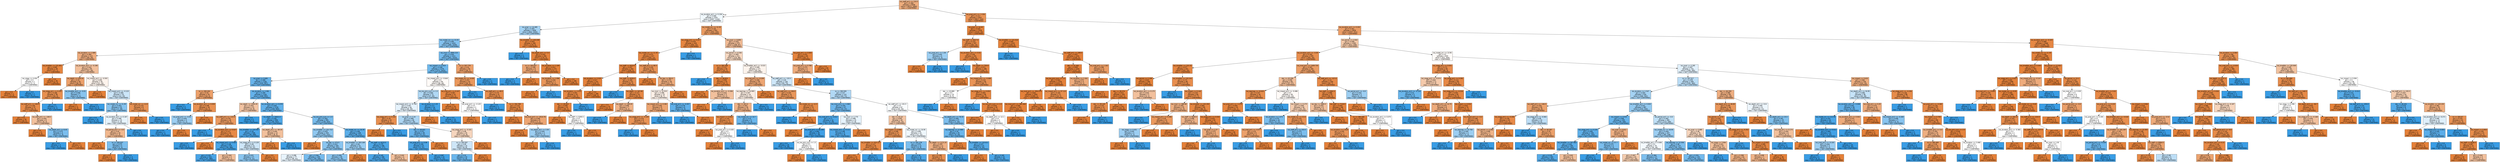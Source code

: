 digraph Tree {
node [shape=box, style="filled", color="black", fontname="helvetica"] ;
edge [fontname="helvetica"] ;
0 [label="koi_steff_err1 <= 124.5\ngini = 0.382\nsamples = 6558\nvalue = [4874, 1684]\nclass = CONFIRMED", fillcolor="#eead7d"] ;
1 [label="koi_duration_err1 <= 0.236\ngini = 0.499\nsamples = 2201\nvalue = [1057, 1144]\nclass = NOT CONFIRMED", fillcolor="#f0f8fd"] ;
0 -> 1 [labeldistance=2.5, labelangle=45, headlabel="True"] ;
2 [label="koi_prad <= 14.485\ngini = 0.455\nsamples = 1608\nvalue = [564, 1044]\nclass = NOT CONFIRMED", fillcolor="#a4d2f3"] ;
1 -> 2 ;
3 [label="koi_model_snr <= 13.25\ngini = 0.395\nsamples = 1424\nvalue = [385, 1039]\nclass = NOT CONFIRMED", fillcolor="#82c1ef"] ;
2 -> 3 ;
4 [label="koi_duration <= 1.589\ngini = 0.382\nsamples = 113\nvalue = [84, 29]\nclass = CONFIRMED", fillcolor="#eeac7d"] ;
3 -> 4 ;
5 [label="koi_time0bk <= 131.651\ngini = 0.069\nsamples = 28\nvalue = [27, 1]\nclass = CONFIRMED", fillcolor="#e68640"] ;
4 -> 5 ;
6 [label="koi_slogg <= 4.454\ngini = 0.5\nsamples = 2\nvalue = [1, 1]\nclass = CONFIRMED", fillcolor="#ffffff"] ;
5 -> 6 ;
7 [label="gini = 0.0\nsamples = 1\nvalue = [1, 0]\nclass = CONFIRMED", fillcolor="#e58139"] ;
6 -> 7 ;
8 [label="gini = 0.0\nsamples = 1\nvalue = [0, 1]\nclass = NOT CONFIRMED", fillcolor="#399de5"] ;
6 -> 8 ;
9 [label="gini = 0.0\nsamples = 26\nvalue = [26, 0]\nclass = CONFIRMED", fillcolor="#e58139"] ;
5 -> 9 ;
10 [label="koi_duration_err2 <= -0.198\ngini = 0.442\nsamples = 85\nvalue = [57, 28]\nclass = CONFIRMED", fillcolor="#f2bf9a"] ;
4 -> 10 ;
11 [label="koi_depth <= 430.55\ngini = 0.32\nsamples = 45\nvalue = [36, 9]\nclass = CONFIRMED", fillcolor="#eca06a"] ;
10 -> 11 ;
12 [label="koi_slogg_err1 <= 0.252\ngini = 0.188\nsamples = 38\nvalue = [34, 4]\nclass = CONFIRMED", fillcolor="#e89050"] ;
11 -> 12 ;
13 [label="koi_steff_err1 <= 106.0\ngini = 0.149\nsamples = 37\nvalue = [34, 3]\nclass = CONFIRMED", fillcolor="#e78c4a"] ;
12 -> 13 ;
14 [label="gini = 0.0\nsamples = 28\nvalue = [28, 0]\nclass = CONFIRMED", fillcolor="#e58139"] ;
13 -> 14 ;
15 [label="koi_steff_err2 <= -108.5\ngini = 0.444\nsamples = 9\nvalue = [6, 3]\nclass = CONFIRMED", fillcolor="#f2c09c"] ;
13 -> 15 ;
16 [label="gini = 0.0\nsamples = 5\nvalue = [5, 0]\nclass = CONFIRMED", fillcolor="#e58139"] ;
15 -> 16 ;
17 [label="koi_depth_err1 <= 8.45\ngini = 0.375\nsamples = 4\nvalue = [1, 3]\nclass = NOT CONFIRMED", fillcolor="#7bbeee"] ;
15 -> 17 ;
18 [label="gini = 0.0\nsamples = 3\nvalue = [0, 3]\nclass = NOT CONFIRMED", fillcolor="#399de5"] ;
17 -> 18 ;
19 [label="gini = 0.0\nsamples = 1\nvalue = [1, 0]\nclass = CONFIRMED", fillcolor="#e58139"] ;
17 -> 19 ;
20 [label="gini = 0.0\nsamples = 1\nvalue = [0, 1]\nclass = NOT CONFIRMED", fillcolor="#399de5"] ;
12 -> 20 ;
21 [label="koi_time0bk_err2 <= -0.01\ngini = 0.408\nsamples = 7\nvalue = [2, 5]\nclass = NOT CONFIRMED", fillcolor="#88c4ef"] ;
11 -> 21 ;
22 [label="gini = 0.0\nsamples = 2\nvalue = [2, 0]\nclass = CONFIRMED", fillcolor="#e58139"] ;
21 -> 22 ;
23 [label="gini = 0.0\nsamples = 5\nvalue = [0, 5]\nclass = NOT CONFIRMED", fillcolor="#399de5"] ;
21 -> 23 ;
24 [label="koi_impact_err2 <= -0.593\ngini = 0.499\nsamples = 40\nvalue = [21, 19]\nclass = CONFIRMED", fillcolor="#fdf3ec"] ;
10 -> 24 ;
25 [label="gini = 0.0\nsamples = 7\nvalue = [7, 0]\nclass = CONFIRMED", fillcolor="#e58139"] ;
24 -> 25 ;
26 [label="koi_impact_err2 <= -0.123\ngini = 0.489\nsamples = 33\nvalue = [14, 19]\nclass = NOT CONFIRMED", fillcolor="#cbe5f8"] ;
24 -> 26 ;
27 [label="koi_model_snr <= 11.95\ngini = 0.403\nsamples = 25\nvalue = [7, 18]\nclass = NOT CONFIRMED", fillcolor="#86c3ef"] ;
26 -> 27 ;
28 [label="gini = 0.0\nsamples = 10\nvalue = [0, 10]\nclass = NOT CONFIRMED", fillcolor="#399de5"] ;
27 -> 28 ;
29 [label="koi_duration_err1 <= 0.187\ngini = 0.498\nsamples = 15\nvalue = [7, 8]\nclass = NOT CONFIRMED", fillcolor="#e6f3fc"] ;
27 -> 29 ;
30 [label="koi_period_err2 <= -0.0\ngini = 0.42\nsamples = 10\nvalue = [7, 3]\nclass = CONFIRMED", fillcolor="#f0b78e"] ;
29 -> 30 ;
31 [label="gini = 0.0\nsamples = 6\nvalue = [6, 0]\nclass = CONFIRMED", fillcolor="#e58139"] ;
30 -> 31 ;
32 [label="ra <= 293.037\ngini = 0.375\nsamples = 4\nvalue = [1, 3]\nclass = NOT CONFIRMED", fillcolor="#7bbeee"] ;
30 -> 32 ;
33 [label="gini = 0.0\nsamples = 1\nvalue = [1, 0]\nclass = CONFIRMED", fillcolor="#e58139"] ;
32 -> 33 ;
34 [label="gini = 0.0\nsamples = 3\nvalue = [0, 3]\nclass = NOT CONFIRMED", fillcolor="#399de5"] ;
32 -> 34 ;
35 [label="gini = 0.0\nsamples = 5\nvalue = [0, 5]\nclass = NOT CONFIRMED", fillcolor="#399de5"] ;
29 -> 35 ;
36 [label="koi_model_snr <= 12.8\ngini = 0.219\nsamples = 8\nvalue = [7, 1]\nclass = CONFIRMED", fillcolor="#e99355"] ;
26 -> 36 ;
37 [label="gini = 0.0\nsamples = 7\nvalue = [7, 0]\nclass = CONFIRMED", fillcolor="#e58139"] ;
36 -> 37 ;
38 [label="gini = 0.0\nsamples = 1\nvalue = [0, 1]\nclass = NOT CONFIRMED", fillcolor="#399de5"] ;
36 -> 38 ;
39 [label="koi_insol <= 3994.215\ngini = 0.354\nsamples = 1311\nvalue = [301, 1010]\nclass = NOT CONFIRMED", fillcolor="#74baed"] ;
3 -> 39 ;
40 [label="koi_impact <= 0.919\ngini = 0.336\nsamples = 1276\nvalue = [273, 1003]\nclass = NOT CONFIRMED", fillcolor="#6fb8ec"] ;
39 -> 40 ;
41 [label="koi_prad <= 0.685\ngini = 0.308\nsamples = 1182\nvalue = [225, 957]\nclass = NOT CONFIRMED", fillcolor="#68b4eb"] ;
40 -> 41 ;
42 [label="ra <= 283.202\ngini = 0.32\nsamples = 20\nvalue = [16, 4]\nclass = CONFIRMED", fillcolor="#eca06a"] ;
41 -> 42 ;
43 [label="gini = 0.0\nsamples = 2\nvalue = [0, 2]\nclass = NOT CONFIRMED", fillcolor="#399de5"] ;
42 -> 43 ;
44 [label="koi_duration_err1 <= 0.059\ngini = 0.198\nsamples = 18\nvalue = [16, 2]\nclass = CONFIRMED", fillcolor="#e89152"] ;
42 -> 44 ;
45 [label="koi_prad_err2 <= -0.03\ngini = 0.444\nsamples = 3\nvalue = [1, 2]\nclass = NOT CONFIRMED", fillcolor="#9ccef2"] ;
44 -> 45 ;
46 [label="gini = 0.0\nsamples = 2\nvalue = [0, 2]\nclass = NOT CONFIRMED", fillcolor="#399de5"] ;
45 -> 46 ;
47 [label="gini = 0.0\nsamples = 1\nvalue = [1, 0]\nclass = CONFIRMED", fillcolor="#e58139"] ;
45 -> 47 ;
48 [label="gini = 0.0\nsamples = 15\nvalue = [15, 0]\nclass = CONFIRMED", fillcolor="#e58139"] ;
44 -> 48 ;
49 [label="koi_duration <= 1.081\ngini = 0.295\nsamples = 1162\nvalue = [209, 953]\nclass = NOT CONFIRMED", fillcolor="#64b2eb"] ;
41 -> 49 ;
50 [label="koi_depth <= 1056.45\ngini = 0.454\nsamples = 23\nvalue = [15, 8]\nclass = CONFIRMED", fillcolor="#f3c4a3"] ;
49 -> 50 ;
51 [label="koi_steff_err2 <= -115.0\ngini = 0.278\nsamples = 18\nvalue = [15, 3]\nclass = CONFIRMED", fillcolor="#ea9a61"] ;
50 -> 51 ;
52 [label="gini = 0.0\nsamples = 2\nvalue = [0, 2]\nclass = NOT CONFIRMED", fillcolor="#399de5"] ;
51 -> 52 ;
53 [label="koi_duration_err1 <= 0.027\ngini = 0.117\nsamples = 16\nvalue = [15, 1]\nclass = CONFIRMED", fillcolor="#e78946"] ;
51 -> 53 ;
54 [label="gini = 0.0\nsamples = 1\nvalue = [0, 1]\nclass = NOT CONFIRMED", fillcolor="#399de5"] ;
53 -> 54 ;
55 [label="gini = 0.0\nsamples = 15\nvalue = [15, 0]\nclass = CONFIRMED", fillcolor="#e58139"] ;
53 -> 55 ;
56 [label="gini = 0.0\nsamples = 5\nvalue = [0, 5]\nclass = NOT CONFIRMED", fillcolor="#399de5"] ;
50 -> 56 ;
57 [label="koi_duration_err1 <= 0.078\ngini = 0.283\nsamples = 1139\nvalue = [194, 945]\nclass = NOT CONFIRMED", fillcolor="#62b1ea"] ;
49 -> 57 ;
58 [label="koi_depth <= 19421.0\ngini = 0.181\nsamples = 558\nvalue = [56, 502]\nclass = NOT CONFIRMED", fillcolor="#4fa8e8"] ;
57 -> 58 ;
59 [label="koi_time0bk <= 219.397\ngini = 0.16\nsamples = 546\nvalue = [48, 498]\nclass = NOT CONFIRMED", fillcolor="#4ca6e8"] ;
58 -> 59 ;
60 [label="koi_impact_err1 <= 0.463\ngini = 0.138\nsamples = 525\nvalue = [39, 486]\nclass = NOT CONFIRMED", fillcolor="#49a5e7"] ;
59 -> 60 ;
61 [label="gini = 0.132\nsamples = 522\nvalue = [37, 485]\nclass = NOT CONFIRMED", fillcolor="#48a4e7"] ;
60 -> 61 ;
62 [label="gini = 0.444\nsamples = 3\nvalue = [2, 1]\nclass = CONFIRMED", fillcolor="#f2c09c"] ;
60 -> 62 ;
63 [label="koi_slogg_err1 <= 0.129\ngini = 0.49\nsamples = 21\nvalue = [9, 12]\nclass = NOT CONFIRMED", fillcolor="#cee6f8"] ;
59 -> 63 ;
64 [label="gini = 0.415\nsamples = 17\nvalue = [5, 12]\nclass = NOT CONFIRMED", fillcolor="#8bc6f0"] ;
63 -> 64 ;
65 [label="gini = 0.0\nsamples = 4\nvalue = [4, 0]\nclass = CONFIRMED", fillcolor="#e58139"] ;
63 -> 65 ;
66 [label="koi_depth_err2 <= -69.35\ngini = 0.444\nsamples = 12\nvalue = [8, 4]\nclass = CONFIRMED", fillcolor="#f2c09c"] ;
58 -> 66 ;
67 [label="gini = 0.0\nsamples = 8\nvalue = [8, 0]\nclass = CONFIRMED", fillcolor="#e58139"] ;
66 -> 67 ;
68 [label="gini = 0.0\nsamples = 4\nvalue = [0, 4]\nclass = NOT CONFIRMED", fillcolor="#399de5"] ;
66 -> 68 ;
69 [label="koi_tce_plnt_num <= 1.5\ngini = 0.362\nsamples = 581\nvalue = [138, 443]\nclass = NOT CONFIRMED", fillcolor="#77bced"] ;
57 -> 69 ;
70 [label="koi_time0bk <= 131.713\ngini = 0.425\nsamples = 333\nvalue = [102, 231]\nclass = NOT CONFIRMED", fillcolor="#90c8f0"] ;
69 -> 70 ;
71 [label="gini = 0.0\nsamples = 7\nvalue = [7, 0]\nclass = CONFIRMED", fillcolor="#e58139"] ;
70 -> 71 ;
72 [label="koi_teq <= 474.5\ngini = 0.413\nsamples = 326\nvalue = [95, 231]\nclass = NOT CONFIRMED", fillcolor="#8ac5f0"] ;
70 -> 72 ;
73 [label="gini = 0.498\nsamples = 77\nvalue = [36, 41]\nclass = NOT CONFIRMED", fillcolor="#e7f3fc"] ;
72 -> 73 ;
74 [label="gini = 0.362\nsamples = 249\nvalue = [59, 190]\nclass = NOT CONFIRMED", fillcolor="#76bbed"] ;
72 -> 74 ;
75 [label="koi_model_snr <= 16.35\ngini = 0.248\nsamples = 248\nvalue = [36, 212]\nclass = NOT CONFIRMED", fillcolor="#5baee9"] ;
69 -> 75 ;
76 [label="koi_time0bk <= 353.169\ngini = 0.44\nsamples = 52\nvalue = [17, 35]\nclass = NOT CONFIRMED", fillcolor="#99cdf2"] ;
75 -> 76 ;
77 [label="gini = 0.408\nsamples = 49\nvalue = [14, 35]\nclass = NOT CONFIRMED", fillcolor="#88c4ef"] ;
76 -> 77 ;
78 [label="gini = 0.0\nsamples = 3\nvalue = [3, 0]\nclass = CONFIRMED", fillcolor="#e58139"] ;
76 -> 78 ;
79 [label="koi_steff <= 6223.5\ngini = 0.175\nsamples = 196\nvalue = [19, 177]\nclass = NOT CONFIRMED", fillcolor="#4ea8e8"] ;
75 -> 79 ;
80 [label="gini = 0.145\nsamples = 190\nvalue = [15, 175]\nclass = NOT CONFIRMED", fillcolor="#4aa5e7"] ;
79 -> 80 ;
81 [label="gini = 0.444\nsamples = 6\nvalue = [4, 2]\nclass = CONFIRMED", fillcolor="#f2c09c"] ;
79 -> 81 ;
82 [label="koi_impact_err2 <= -0.644\ngini = 0.5\nsamples = 94\nvalue = [48, 46]\nclass = CONFIRMED", fillcolor="#fefaf7"] ;
40 -> 82 ;
83 [label="koi_tce_plnt_num <= 1.5\ngini = 0.469\nsamples = 72\nvalue = [27, 45]\nclass = NOT CONFIRMED", fillcolor="#b0d8f5"] ;
82 -> 83 ;
84 [label="koi_impact_err2 <= -0.704\ngini = 0.497\nsamples = 56\nvalue = [26, 30]\nclass = NOT CONFIRMED", fillcolor="#e5f2fc"] ;
83 -> 84 ;
85 [label="koi_slogg_err1 <= 0.141\ngini = 0.18\nsamples = 10\nvalue = [9, 1]\nclass = CONFIRMED", fillcolor="#e88f4f"] ;
84 -> 85 ;
86 [label="gini = 0.0\nsamples = 9\nvalue = [9, 0]\nclass = CONFIRMED", fillcolor="#e58139"] ;
85 -> 86 ;
87 [label="gini = 0.0\nsamples = 1\nvalue = [0, 1]\nclass = NOT CONFIRMED", fillcolor="#399de5"] ;
85 -> 87 ;
88 [label="koi_prad <= 2.24\ngini = 0.466\nsamples = 46\nvalue = [17, 29]\nclass = NOT CONFIRMED", fillcolor="#add6f4"] ;
84 -> 88 ;
89 [label="dec <= 49.641\ngini = 0.311\nsamples = 26\nvalue = [5, 21]\nclass = NOT CONFIRMED", fillcolor="#68b4eb"] ;
88 -> 89 ;
90 [label="koi_prad_err1 <= 0.08\ngini = 0.159\nsamples = 23\nvalue = [2, 21]\nclass = NOT CONFIRMED", fillcolor="#4ca6e7"] ;
89 -> 90 ;
91 [label="gini = 0.0\nsamples = 1\nvalue = [1, 0]\nclass = CONFIRMED", fillcolor="#e58139"] ;
90 -> 91 ;
92 [label="gini = 0.087\nsamples = 22\nvalue = [1, 21]\nclass = NOT CONFIRMED", fillcolor="#42a2e6"] ;
90 -> 92 ;
93 [label="gini = 0.0\nsamples = 3\nvalue = [3, 0]\nclass = CONFIRMED", fillcolor="#e58139"] ;
89 -> 93 ;
94 [label="koi_slogg_err2 <= -0.101\ngini = 0.48\nsamples = 20\nvalue = [12, 8]\nclass = CONFIRMED", fillcolor="#f6d5bd"] ;
88 -> 94 ;
95 [label="ra <= 293.597\ngini = 0.49\nsamples = 14\nvalue = [6, 8]\nclass = NOT CONFIRMED", fillcolor="#cee6f8"] ;
94 -> 95 ;
96 [label="gini = 0.32\nsamples = 10\nvalue = [2, 8]\nclass = NOT CONFIRMED", fillcolor="#6ab6ec"] ;
95 -> 96 ;
97 [label="gini = 0.0\nsamples = 4\nvalue = [4, 0]\nclass = CONFIRMED", fillcolor="#e58139"] ;
95 -> 97 ;
98 [label="gini = 0.0\nsamples = 6\nvalue = [6, 0]\nclass = CONFIRMED", fillcolor="#e58139"] ;
94 -> 98 ;
99 [label="koi_duration <= 1.25\ngini = 0.117\nsamples = 16\nvalue = [1, 15]\nclass = NOT CONFIRMED", fillcolor="#46a4e7"] ;
83 -> 99 ;
100 [label="gini = 0.0\nsamples = 1\nvalue = [1, 0]\nclass = CONFIRMED", fillcolor="#e58139"] ;
99 -> 100 ;
101 [label="gini = 0.0\nsamples = 15\nvalue = [0, 15]\nclass = NOT CONFIRMED", fillcolor="#399de5"] ;
99 -> 101 ;
102 [label="koi_srad_err1 <= 0.247\ngini = 0.087\nsamples = 22\nvalue = [21, 1]\nclass = CONFIRMED", fillcolor="#e68742"] ;
82 -> 102 ;
103 [label="gini = 0.0\nsamples = 20\nvalue = [20, 0]\nclass = CONFIRMED", fillcolor="#e58139"] ;
102 -> 103 ;
104 [label="koi_prad_err2 <= -3.125\ngini = 0.5\nsamples = 2\nvalue = [1, 1]\nclass = CONFIRMED", fillcolor="#ffffff"] ;
102 -> 104 ;
105 [label="gini = 0.0\nsamples = 1\nvalue = [1, 0]\nclass = CONFIRMED", fillcolor="#e58139"] ;
104 -> 105 ;
106 [label="gini = 0.0\nsamples = 1\nvalue = [0, 1]\nclass = NOT CONFIRMED", fillcolor="#399de5"] ;
104 -> 106 ;
107 [label="ra <= 297.779\ngini = 0.32\nsamples = 35\nvalue = [28, 7]\nclass = CONFIRMED", fillcolor="#eca06a"] ;
39 -> 107 ;
108 [label="koi_model_snr <= 14.85\ngini = 0.257\nsamples = 33\nvalue = [28, 5]\nclass = CONFIRMED", fillcolor="#ea985c"] ;
107 -> 108 ;
109 [label="gini = 0.0\nsamples = 2\nvalue = [0, 2]\nclass = NOT CONFIRMED", fillcolor="#399de5"] ;
108 -> 109 ;
110 [label="koi_steff_err1 <= 49.5\ngini = 0.175\nsamples = 31\nvalue = [28, 3]\nclass = CONFIRMED", fillcolor="#e88e4e"] ;
108 -> 110 ;
111 [label="gini = 0.0\nsamples = 1\nvalue = [0, 1]\nclass = NOT CONFIRMED", fillcolor="#399de5"] ;
110 -> 111 ;
112 [label="ra <= 294.789\ngini = 0.124\nsamples = 30\nvalue = [28, 2]\nclass = CONFIRMED", fillcolor="#e78a47"] ;
110 -> 112 ;
113 [label="gini = 0.0\nsamples = 21\nvalue = [21, 0]\nclass = CONFIRMED", fillcolor="#e58139"] ;
112 -> 113 ;
114 [label="koi_insol_err2 <= -2514.76\ngini = 0.346\nsamples = 9\nvalue = [7, 2]\nclass = CONFIRMED", fillcolor="#eca572"] ;
112 -> 114 ;
115 [label="gini = 0.0\nsamples = 6\nvalue = [6, 0]\nclass = CONFIRMED", fillcolor="#e58139"] ;
114 -> 115 ;
116 [label="koi_depth_err1 <= 2.05\ngini = 0.444\nsamples = 3\nvalue = [1, 2]\nclass = NOT CONFIRMED", fillcolor="#9ccef2"] ;
114 -> 116 ;
117 [label="gini = 0.0\nsamples = 1\nvalue = [1, 0]\nclass = CONFIRMED", fillcolor="#e58139"] ;
116 -> 117 ;
118 [label="gini = 0.0\nsamples = 2\nvalue = [0, 2]\nclass = NOT CONFIRMED", fillcolor="#399de5"] ;
116 -> 118 ;
119 [label="gini = 0.0\nsamples = 2\nvalue = [0, 2]\nclass = NOT CONFIRMED", fillcolor="#399de5"] ;
107 -> 119 ;
120 [label="koi_time0bk <= 126.438\ngini = 0.053\nsamples = 184\nvalue = [179, 5]\nclass = CONFIRMED", fillcolor="#e6853f"] ;
2 -> 120 ;
121 [label="gini = 0.0\nsamples = 2\nvalue = [0, 2]\nclass = NOT CONFIRMED", fillcolor="#399de5"] ;
120 -> 121 ;
122 [label="koi_depth_err1 <= 5.4\ngini = 0.032\nsamples = 182\nvalue = [179, 3]\nclass = CONFIRMED", fillcolor="#e5833c"] ;
120 -> 122 ;
123 [label="ra <= 290.837\ngini = 0.346\nsamples = 9\nvalue = [7, 2]\nclass = CONFIRMED", fillcolor="#eca572"] ;
122 -> 123 ;
124 [label="gini = 0.0\nsamples = 2\nvalue = [0, 2]\nclass = NOT CONFIRMED", fillcolor="#399de5"] ;
123 -> 124 ;
125 [label="gini = 0.0\nsamples = 7\nvalue = [7, 0]\nclass = CONFIRMED", fillcolor="#e58139"] ;
123 -> 125 ;
126 [label="koi_duration <= 1.109\ngini = 0.011\nsamples = 173\nvalue = [172, 1]\nclass = CONFIRMED", fillcolor="#e5823a"] ;
122 -> 126 ;
127 [label="koi_duration <= 1.098\ngini = 0.245\nsamples = 7\nvalue = [6, 1]\nclass = CONFIRMED", fillcolor="#e9965a"] ;
126 -> 127 ;
128 [label="gini = 0.0\nsamples = 6\nvalue = [6, 0]\nclass = CONFIRMED", fillcolor="#e58139"] ;
127 -> 128 ;
129 [label="gini = 0.0\nsamples = 1\nvalue = [0, 1]\nclass = NOT CONFIRMED", fillcolor="#399de5"] ;
127 -> 129 ;
130 [label="gini = 0.0\nsamples = 166\nvalue = [166, 0]\nclass = CONFIRMED", fillcolor="#e58139"] ;
126 -> 130 ;
131 [label="koi_model_snr <= 12.35\ngini = 0.28\nsamples = 593\nvalue = [493, 100]\nclass = CONFIRMED", fillcolor="#ea9b61"] ;
1 -> 131 ;
132 [label="koi_slogg_err1 <= 0.417\ngini = 0.078\nsamples = 318\nvalue = [305, 13]\nclass = CONFIRMED", fillcolor="#e68641"] ;
131 -> 132 ;
133 [label="koi_model_snr <= 11.35\ngini = 0.073\nsamples = 317\nvalue = [305, 12]\nclass = CONFIRMED", fillcolor="#e68641"] ;
132 -> 133 ;
134 [label="koi_steff <= 6019.5\ngini = 0.037\nsamples = 264\nvalue = [259, 5]\nclass = CONFIRMED", fillcolor="#e6833d"] ;
133 -> 134 ;
135 [label="koi_duration <= 2.533\ngini = 0.017\nsamples = 231\nvalue = [229, 2]\nclass = CONFIRMED", fillcolor="#e5823b"] ;
134 -> 135 ;
136 [label="koi_duration <= 2.513\ngini = 0.091\nsamples = 42\nvalue = [40, 2]\nclass = CONFIRMED", fillcolor="#e68743"] ;
135 -> 136 ;
137 [label="dec <= 49.653\ngini = 0.048\nsamples = 41\nvalue = [40, 1]\nclass = CONFIRMED", fillcolor="#e6843e"] ;
136 -> 137 ;
138 [label="gini = 0.0\nsamples = 39\nvalue = [39, 0]\nclass = CONFIRMED", fillcolor="#e58139"] ;
137 -> 138 ;
139 [label="koi_steff <= 5295.5\ngini = 0.5\nsamples = 2\nvalue = [1, 1]\nclass = CONFIRMED", fillcolor="#ffffff"] ;
137 -> 139 ;
140 [label="gini = 0.0\nsamples = 1\nvalue = [0, 1]\nclass = NOT CONFIRMED", fillcolor="#399de5"] ;
139 -> 140 ;
141 [label="gini = 0.0\nsamples = 1\nvalue = [1, 0]\nclass = CONFIRMED", fillcolor="#e58139"] ;
139 -> 141 ;
142 [label="gini = 0.0\nsamples = 1\nvalue = [0, 1]\nclass = NOT CONFIRMED", fillcolor="#399de5"] ;
136 -> 142 ;
143 [label="gini = 0.0\nsamples = 189\nvalue = [189, 0]\nclass = CONFIRMED", fillcolor="#e58139"] ;
135 -> 143 ;
144 [label="koi_steff <= 6026.5\ngini = 0.165\nsamples = 33\nvalue = [30, 3]\nclass = CONFIRMED", fillcolor="#e88e4d"] ;
134 -> 144 ;
145 [label="gini = 0.0\nsamples = 1\nvalue = [0, 1]\nclass = NOT CONFIRMED", fillcolor="#399de5"] ;
144 -> 145 ;
146 [label="koi_depth <= 167.85\ngini = 0.117\nsamples = 32\nvalue = [30, 2]\nclass = CONFIRMED", fillcolor="#e78946"] ;
144 -> 146 ;
147 [label="gini = 0.0\nsamples = 25\nvalue = [25, 0]\nclass = CONFIRMED", fillcolor="#e58139"] ;
146 -> 147 ;
148 [label="koi_depth <= 189.05\ngini = 0.408\nsamples = 7\nvalue = [5, 2]\nclass = CONFIRMED", fillcolor="#efb388"] ;
146 -> 148 ;
149 [label="gini = 0.0\nsamples = 2\nvalue = [0, 2]\nclass = NOT CONFIRMED", fillcolor="#399de5"] ;
148 -> 149 ;
150 [label="gini = 0.0\nsamples = 5\nvalue = [5, 0]\nclass = CONFIRMED", fillcolor="#e58139"] ;
148 -> 150 ;
151 [label="koi_steff_err1 <= 80.5\ngini = 0.229\nsamples = 53\nvalue = [46, 7]\nclass = CONFIRMED", fillcolor="#e99457"] ;
133 -> 151 ;
152 [label="gini = 0.0\nsamples = 25\nvalue = [25, 0]\nclass = CONFIRMED", fillcolor="#e58139"] ;
151 -> 152 ;
153 [label="koi_teq <= 904.0\ngini = 0.375\nsamples = 28\nvalue = [21, 7]\nclass = CONFIRMED", fillcolor="#eeab7b"] ;
151 -> 153 ;
154 [label="koi_insol <= 32.915\ngini = 0.498\nsamples = 15\nvalue = [8, 7]\nclass = CONFIRMED", fillcolor="#fcefe6"] ;
153 -> 154 ;
155 [label="koi_impact_err1 <= 0.381\ngini = 0.346\nsamples = 9\nvalue = [7, 2]\nclass = CONFIRMED", fillcolor="#eca572"] ;
154 -> 155 ;
156 [label="koi_slogg_err2 <= -0.109\ngini = 0.219\nsamples = 8\nvalue = [7, 1]\nclass = CONFIRMED", fillcolor="#e99355"] ;
155 -> 156 ;
157 [label="gini = 0.0\nsamples = 1\nvalue = [0, 1]\nclass = NOT CONFIRMED", fillcolor="#399de5"] ;
156 -> 157 ;
158 [label="gini = 0.0\nsamples = 7\nvalue = [7, 0]\nclass = CONFIRMED", fillcolor="#e58139"] ;
156 -> 158 ;
159 [label="gini = 0.0\nsamples = 1\nvalue = [0, 1]\nclass = NOT CONFIRMED", fillcolor="#399de5"] ;
155 -> 159 ;
160 [label="koi_srad_err2 <= -0.057\ngini = 0.278\nsamples = 6\nvalue = [1, 5]\nclass = NOT CONFIRMED", fillcolor="#61b1ea"] ;
154 -> 160 ;
161 [label="gini = 0.0\nsamples = 5\nvalue = [0, 5]\nclass = NOT CONFIRMED", fillcolor="#399de5"] ;
160 -> 161 ;
162 [label="gini = 0.0\nsamples = 1\nvalue = [1, 0]\nclass = CONFIRMED", fillcolor="#e58139"] ;
160 -> 162 ;
163 [label="gini = 0.0\nsamples = 13\nvalue = [13, 0]\nclass = CONFIRMED", fillcolor="#e58139"] ;
153 -> 163 ;
164 [label="gini = 0.0\nsamples = 1\nvalue = [0, 1]\nclass = NOT CONFIRMED", fillcolor="#399de5"] ;
132 -> 164 ;
165 [label="koi_prad <= 8.895\ngini = 0.433\nsamples = 275\nvalue = [188, 87]\nclass = CONFIRMED", fillcolor="#f1bb95"] ;
131 -> 165 ;
166 [label="koi_period <= 6.536\ngini = 0.483\nsamples = 211\nvalue = [125, 86]\nclass = CONFIRMED", fillcolor="#f7d8c1"] ;
165 -> 166 ;
167 [label="ra <= 282.268\ngini = 0.111\nsamples = 34\nvalue = [32, 2]\nclass = CONFIRMED", fillcolor="#e78945"] ;
166 -> 167 ;
168 [label="gini = 0.0\nsamples = 1\nvalue = [0, 1]\nclass = NOT CONFIRMED", fillcolor="#399de5"] ;
167 -> 168 ;
169 [label="dec <= 48.824\ngini = 0.059\nsamples = 33\nvalue = [32, 1]\nclass = CONFIRMED", fillcolor="#e6853f"] ;
167 -> 169 ;
170 [label="gini = 0.0\nsamples = 30\nvalue = [30, 0]\nclass = CONFIRMED", fillcolor="#e58139"] ;
169 -> 170 ;
171 [label="koi_duration_err2 <= -0.306\ngini = 0.444\nsamples = 3\nvalue = [2, 1]\nclass = CONFIRMED", fillcolor="#f2c09c"] ;
169 -> 171 ;
172 [label="gini = 0.0\nsamples = 2\nvalue = [2, 0]\nclass = CONFIRMED", fillcolor="#e58139"] ;
171 -> 172 ;
173 [label="gini = 0.0\nsamples = 1\nvalue = [0, 1]\nclass = NOT CONFIRMED", fillcolor="#399de5"] ;
171 -> 173 ;
174 [label="koi_time0bk_err2 <= -0.015\ngini = 0.499\nsamples = 177\nvalue = [93, 84]\nclass = CONFIRMED", fillcolor="#fcf3ec"] ;
166 -> 174 ;
175 [label="koi_srad_err2 <= -0.209\ngini = 0.348\nsamples = 49\nvalue = [38, 11]\nclass = CONFIRMED", fillcolor="#eda572"] ;
174 -> 175 ;
176 [label="koi_kepmag <= 14.905\ngini = 0.497\nsamples = 24\nvalue = [13, 11]\nclass = CONFIRMED", fillcolor="#fbece1"] ;
175 -> 176 ;
177 [label="dec <= 48.11\ngini = 0.401\nsamples = 18\nvalue = [13, 5]\nclass = CONFIRMED", fillcolor="#efb185"] ;
176 -> 177 ;
178 [label="koi_impact <= 0.831\ngini = 0.142\nsamples = 13\nvalue = [12, 1]\nclass = CONFIRMED", fillcolor="#e78c49"] ;
177 -> 178 ;
179 [label="gini = 0.0\nsamples = 11\nvalue = [11, 0]\nclass = CONFIRMED", fillcolor="#e58139"] ;
178 -> 179 ;
180 [label="koi_prad_err1 <= 0.435\ngini = 0.5\nsamples = 2\nvalue = [1, 1]\nclass = CONFIRMED", fillcolor="#ffffff"] ;
178 -> 180 ;
181 [label="gini = 0.0\nsamples = 1\nvalue = [1, 0]\nclass = CONFIRMED", fillcolor="#e58139"] ;
180 -> 181 ;
182 [label="gini = 0.0\nsamples = 1\nvalue = [0, 1]\nclass = NOT CONFIRMED", fillcolor="#399de5"] ;
180 -> 182 ;
183 [label="koi_model_snr <= 14.7\ngini = 0.32\nsamples = 5\nvalue = [1, 4]\nclass = NOT CONFIRMED", fillcolor="#6ab6ec"] ;
177 -> 183 ;
184 [label="gini = 0.0\nsamples = 4\nvalue = [0, 4]\nclass = NOT CONFIRMED", fillcolor="#399de5"] ;
183 -> 184 ;
185 [label="gini = 0.0\nsamples = 1\nvalue = [1, 0]\nclass = CONFIRMED", fillcolor="#e58139"] ;
183 -> 185 ;
186 [label="gini = 0.0\nsamples = 6\nvalue = [0, 6]\nclass = NOT CONFIRMED", fillcolor="#399de5"] ;
176 -> 186 ;
187 [label="gini = 0.0\nsamples = 25\nvalue = [25, 0]\nclass = CONFIRMED", fillcolor="#e58139"] ;
175 -> 187 ;
188 [label="koi_steff_err2 <= -133.5\ngini = 0.49\nsamples = 128\nvalue = [55, 73]\nclass = NOT CONFIRMED", fillcolor="#cee7f9"] ;
174 -> 188 ;
189 [label="koi_steff_err1 <= 106.0\ngini = 0.245\nsamples = 14\nvalue = [12, 2]\nclass = CONFIRMED", fillcolor="#e9965a"] ;
188 -> 189 ;
190 [label="gini = 0.0\nsamples = 1\nvalue = [0, 1]\nclass = NOT CONFIRMED", fillcolor="#399de5"] ;
189 -> 190 ;
191 [label="koi_model_snr <= 12.5\ngini = 0.142\nsamples = 13\nvalue = [12, 1]\nclass = CONFIRMED", fillcolor="#e78c49"] ;
189 -> 191 ;
192 [label="gini = 0.0\nsamples = 1\nvalue = [0, 1]\nclass = NOT CONFIRMED", fillcolor="#399de5"] ;
191 -> 192 ;
193 [label="gini = 0.0\nsamples = 12\nvalue = [12, 0]\nclass = CONFIRMED", fillcolor="#e58139"] ;
191 -> 193 ;
194 [label="ra <= 290.559\ngini = 0.47\nsamples = 114\nvalue = [43, 71]\nclass = NOT CONFIRMED", fillcolor="#b1d8f5"] ;
188 -> 194 ;
195 [label="koi_insol_err2 <= -1.065\ngini = 0.335\nsamples = 47\nvalue = [10, 37]\nclass = NOT CONFIRMED", fillcolor="#6fb7ec"] ;
194 -> 195 ;
196 [label="koi_srad_err2 <= -0.612\ngini = 0.17\nsamples = 32\nvalue = [3, 29]\nclass = NOT CONFIRMED", fillcolor="#4da7e8"] ;
195 -> 196 ;
197 [label="gini = 0.0\nsamples = 2\nvalue = [2, 0]\nclass = CONFIRMED", fillcolor="#e58139"] ;
196 -> 197 ;
198 [label="koi_insol_err1 <= 85.495\ngini = 0.064\nsamples = 30\nvalue = [1, 29]\nclass = NOT CONFIRMED", fillcolor="#40a0e6"] ;
196 -> 198 ;
199 [label="gini = 0.0\nsamples = 28\nvalue = [0, 28]\nclass = NOT CONFIRMED", fillcolor="#399de5"] ;
198 -> 199 ;
200 [label="koi_tce_plnt_num <= 1.5\ngini = 0.5\nsamples = 2\nvalue = [1, 1]\nclass = CONFIRMED", fillcolor="#ffffff"] ;
198 -> 200 ;
201 [label="gini = 0.0\nsamples = 1\nvalue = [1, 0]\nclass = CONFIRMED", fillcolor="#e58139"] ;
200 -> 201 ;
202 [label="gini = 0.0\nsamples = 1\nvalue = [0, 1]\nclass = NOT CONFIRMED", fillcolor="#399de5"] ;
200 -> 202 ;
203 [label="koi_insol <= 1.775\ngini = 0.498\nsamples = 15\nvalue = [7, 8]\nclass = NOT CONFIRMED", fillcolor="#e6f3fc"] ;
195 -> 203 ;
204 [label="koi_impact_err1 <= 0.111\ngini = 0.198\nsamples = 9\nvalue = [1, 8]\nclass = NOT CONFIRMED", fillcolor="#52a9e8"] ;
203 -> 204 ;
205 [label="gini = 0.0\nsamples = 1\nvalue = [1, 0]\nclass = CONFIRMED", fillcolor="#e58139"] ;
204 -> 205 ;
206 [label="gini = 0.0\nsamples = 8\nvalue = [0, 8]\nclass = NOT CONFIRMED", fillcolor="#399de5"] ;
204 -> 206 ;
207 [label="gini = 0.0\nsamples = 6\nvalue = [6, 0]\nclass = CONFIRMED", fillcolor="#e58139"] ;
203 -> 207 ;
208 [label="koi_steff_err1 <= 101.5\ngini = 0.5\nsamples = 67\nvalue = [33, 34]\nclass = NOT CONFIRMED", fillcolor="#f9fcfe"] ;
194 -> 208 ;
209 [label="dec <= 42.14\ngini = 0.455\nsamples = 40\nvalue = [26, 14]\nclass = CONFIRMED", fillcolor="#f3c5a4"] ;
208 -> 209 ;
210 [label="koi_impact <= 0.948\ngini = 0.208\nsamples = 17\nvalue = [15, 2]\nclass = CONFIRMED", fillcolor="#e89253"] ;
209 -> 210 ;
211 [label="koi_time0bk <= 410.127\ngini = 0.117\nsamples = 16\nvalue = [15, 1]\nclass = CONFIRMED", fillcolor="#e78946"] ;
210 -> 211 ;
212 [label="gini = 0.0\nsamples = 15\nvalue = [15, 0]\nclass = CONFIRMED", fillcolor="#e58139"] ;
211 -> 212 ;
213 [label="gini = 0.0\nsamples = 1\nvalue = [0, 1]\nclass = NOT CONFIRMED", fillcolor="#399de5"] ;
211 -> 213 ;
214 [label="gini = 0.0\nsamples = 1\nvalue = [0, 1]\nclass = NOT CONFIRMED", fillcolor="#399de5"] ;
210 -> 214 ;
215 [label="koi_model_snr <= 16.95\ngini = 0.499\nsamples = 23\nvalue = [11, 12]\nclass = NOT CONFIRMED", fillcolor="#eff7fd"] ;
209 -> 215 ;
216 [label="ra <= 291.178\ngini = 0.375\nsamples = 12\nvalue = [3, 9]\nclass = NOT CONFIRMED", fillcolor="#7bbeee"] ;
215 -> 216 ;
217 [label="gini = 0.0\nsamples = 2\nvalue = [2, 0]\nclass = CONFIRMED", fillcolor="#e58139"] ;
216 -> 217 ;
218 [label="gini = 0.18\nsamples = 10\nvalue = [1, 9]\nclass = NOT CONFIRMED", fillcolor="#4fa8e8"] ;
216 -> 218 ;
219 [label="koi_depth <= 1172.25\ngini = 0.397\nsamples = 11\nvalue = [8, 3]\nclass = CONFIRMED", fillcolor="#efb083"] ;
215 -> 219 ;
220 [label="gini = 0.198\nsamples = 9\nvalue = [8, 1]\nclass = CONFIRMED", fillcolor="#e89152"] ;
219 -> 220 ;
221 [label="gini = 0.0\nsamples = 2\nvalue = [0, 2]\nclass = NOT CONFIRMED", fillcolor="#399de5"] ;
219 -> 221 ;
222 [label="koi_depth_err1 <= 78.35\ngini = 0.384\nsamples = 27\nvalue = [7, 20]\nclass = NOT CONFIRMED", fillcolor="#7ebfee"] ;
208 -> 222 ;
223 [label="koi_kepmag <= 12.969\ngini = 0.32\nsamples = 25\nvalue = [5, 20]\nclass = NOT CONFIRMED", fillcolor="#6ab6ec"] ;
222 -> 223 ;
224 [label="gini = 0.0\nsamples = 2\nvalue = [2, 0]\nclass = CONFIRMED", fillcolor="#e58139"] ;
223 -> 224 ;
225 [label="koi_time0bk <= 133.611\ngini = 0.227\nsamples = 23\nvalue = [3, 20]\nclass = NOT CONFIRMED", fillcolor="#57ace9"] ;
223 -> 225 ;
226 [label="gini = 0.0\nsamples = 1\nvalue = [1, 0]\nclass = CONFIRMED", fillcolor="#e58139"] ;
225 -> 226 ;
227 [label="gini = 0.165\nsamples = 22\nvalue = [2, 20]\nclass = NOT CONFIRMED", fillcolor="#4da7e8"] ;
225 -> 227 ;
228 [label="gini = 0.0\nsamples = 2\nvalue = [2, 0]\nclass = CONFIRMED", fillcolor="#e58139"] ;
222 -> 228 ;
229 [label="koi_prad_err1 <= 0.835\ngini = 0.031\nsamples = 64\nvalue = [63, 1]\nclass = CONFIRMED", fillcolor="#e5833c"] ;
165 -> 229 ;
230 [label="koi_prad_err1 <= 0.785\ngini = 0.375\nsamples = 4\nvalue = [3, 1]\nclass = CONFIRMED", fillcolor="#eeab7b"] ;
229 -> 230 ;
231 [label="gini = 0.0\nsamples = 3\nvalue = [3, 0]\nclass = CONFIRMED", fillcolor="#e58139"] ;
230 -> 231 ;
232 [label="gini = 0.0\nsamples = 1\nvalue = [0, 1]\nclass = NOT CONFIRMED", fillcolor="#399de5"] ;
230 -> 232 ;
233 [label="gini = 0.0\nsamples = 60\nvalue = [60, 0]\nclass = CONFIRMED", fillcolor="#e58139"] ;
229 -> 233 ;
234 [label="koi_prad_err2 <= -1.355\ngini = 0.217\nsamples = 4357\nvalue = [3817, 540]\nclass = CONFIRMED", fillcolor="#e99355"] ;
0 -> 234 [labeldistance=2.5, labelangle=-45, headlabel="False"] ;
235 [label="koi_prad <= 14.45\ngini = 0.025\nsamples = 1529\nvalue = [1510, 19]\nclass = CONFIRMED", fillcolor="#e5833b"] ;
234 -> 235 ;
236 [label="koi_steff <= 5017.0\ngini = 0.123\nsamples = 197\nvalue = [184, 13]\nclass = CONFIRMED", fillcolor="#e78a47"] ;
235 -> 236 ;
237 [label="koi_prad_err1 <= 1.59\ngini = 0.444\nsamples = 6\nvalue = [2, 4]\nclass = NOT CONFIRMED", fillcolor="#9ccef2"] ;
236 -> 237 ;
238 [label="gini = 0.0\nsamples = 2\nvalue = [2, 0]\nclass = CONFIRMED", fillcolor="#e58139"] ;
237 -> 238 ;
239 [label="gini = 0.0\nsamples = 4\nvalue = [0, 4]\nclass = NOT CONFIRMED", fillcolor="#399de5"] ;
237 -> 239 ;
240 [label="koi_duration_err1 <= 0.01\ngini = 0.09\nsamples = 191\nvalue = [182, 9]\nclass = CONFIRMED", fillcolor="#e68743"] ;
236 -> 240 ;
241 [label="gini = 0.0\nsamples = 2\nvalue = [0, 2]\nclass = NOT CONFIRMED", fillcolor="#399de5"] ;
240 -> 241 ;
242 [label="koi_depth <= 759.9\ngini = 0.071\nsamples = 189\nvalue = [182, 7]\nclass = CONFIRMED", fillcolor="#e68641"] ;
240 -> 242 ;
243 [label="gini = 0.0\nsamples = 133\nvalue = [133, 0]\nclass = CONFIRMED", fillcolor="#e58139"] ;
242 -> 243 ;
244 [label="koi_impact_err2 <= -0.089\ngini = 0.219\nsamples = 56\nvalue = [49, 7]\nclass = CONFIRMED", fillcolor="#e99355"] ;
242 -> 244 ;
245 [label="dec <= 43.889\ngini = 0.5\nsamples = 10\nvalue = [5, 5]\nclass = CONFIRMED", fillcolor="#ffffff"] ;
244 -> 245 ;
246 [label="gini = 0.0\nsamples = 5\nvalue = [0, 5]\nclass = NOT CONFIRMED", fillcolor="#399de5"] ;
245 -> 246 ;
247 [label="gini = 0.0\nsamples = 5\nvalue = [5, 0]\nclass = CONFIRMED", fillcolor="#e58139"] ;
245 -> 247 ;
248 [label="koi_slogg_err1 <= 0.053\ngini = 0.083\nsamples = 46\nvalue = [44, 2]\nclass = CONFIRMED", fillcolor="#e68742"] ;
244 -> 248 ;
249 [label="gini = 0.0\nsamples = 1\nvalue = [0, 1]\nclass = NOT CONFIRMED", fillcolor="#399de5"] ;
248 -> 249 ;
250 [label="koi_tce_plnt_num <= 1.5\ngini = 0.043\nsamples = 45\nvalue = [44, 1]\nclass = CONFIRMED", fillcolor="#e6843d"] ;
248 -> 250 ;
251 [label="gini = 0.0\nsamples = 43\nvalue = [43, 0]\nclass = CONFIRMED", fillcolor="#e58139"] ;
250 -> 251 ;
252 [label="koi_depth_err1 <= 12.1\ngini = 0.5\nsamples = 2\nvalue = [1, 1]\nclass = CONFIRMED", fillcolor="#ffffff"] ;
250 -> 252 ;
253 [label="gini = 0.0\nsamples = 1\nvalue = [1, 0]\nclass = CONFIRMED", fillcolor="#e58139"] ;
252 -> 253 ;
254 [label="gini = 0.0\nsamples = 1\nvalue = [0, 1]\nclass = NOT CONFIRMED", fillcolor="#399de5"] ;
252 -> 254 ;
255 [label="koi_time0bk <= 121.014\ngini = 0.009\nsamples = 1332\nvalue = [1326, 6]\nclass = CONFIRMED", fillcolor="#e5823a"] ;
235 -> 255 ;
256 [label="gini = 0.0\nsamples = 1\nvalue = [0, 1]\nclass = NOT CONFIRMED", fillcolor="#399de5"] ;
255 -> 256 ;
257 [label="koi_steff_err1 <= 299.5\ngini = 0.007\nsamples = 1331\nvalue = [1326, 5]\nclass = CONFIRMED", fillcolor="#e5813a"] ;
255 -> 257 ;
258 [label="dec <= 51.462\ngini = 0.005\nsamples = 1320\nvalue = [1317, 3]\nclass = CONFIRMED", fillcolor="#e58139"] ;
257 -> 258 ;
259 [label="koi_tce_plnt_num <= 2.5\ngini = 0.003\nsamples = 1316\nvalue = [1314, 2]\nclass = CONFIRMED", fillcolor="#e58139"] ;
258 -> 259 ;
260 [label="koi_insol_err2 <= -954.075\ngini = 0.002\nsamples = 1305\nvalue = [1304, 1]\nclass = CONFIRMED", fillcolor="#e58139"] ;
259 -> 260 ;
261 [label="koi_insol_err2 <= -961.665\ngini = 0.006\nsamples = 323\nvalue = [322, 1]\nclass = CONFIRMED", fillcolor="#e5813a"] ;
260 -> 261 ;
262 [label="gini = 0.0\nsamples = 322\nvalue = [322, 0]\nclass = CONFIRMED", fillcolor="#e58139"] ;
261 -> 262 ;
263 [label="gini = 0.0\nsamples = 1\nvalue = [0, 1]\nclass = NOT CONFIRMED", fillcolor="#399de5"] ;
261 -> 263 ;
264 [label="gini = 0.0\nsamples = 982\nvalue = [982, 0]\nclass = CONFIRMED", fillcolor="#e58139"] ;
260 -> 264 ;
265 [label="koi_impact_err1 <= 57.115\ngini = 0.165\nsamples = 11\nvalue = [10, 1]\nclass = CONFIRMED", fillcolor="#e88e4d"] ;
259 -> 265 ;
266 [label="gini = 0.0\nsamples = 10\nvalue = [10, 0]\nclass = CONFIRMED", fillcolor="#e58139"] ;
265 -> 266 ;
267 [label="gini = 0.0\nsamples = 1\nvalue = [0, 1]\nclass = NOT CONFIRMED", fillcolor="#399de5"] ;
265 -> 267 ;
268 [label="koi_duration <= 2.261\ngini = 0.375\nsamples = 4\nvalue = [3, 1]\nclass = CONFIRMED", fillcolor="#eeab7b"] ;
258 -> 268 ;
269 [label="gini = 0.0\nsamples = 1\nvalue = [0, 1]\nclass = NOT CONFIRMED", fillcolor="#399de5"] ;
268 -> 269 ;
270 [label="gini = 0.0\nsamples = 3\nvalue = [3, 0]\nclass = CONFIRMED", fillcolor="#e58139"] ;
268 -> 270 ;
271 [label="koi_srad_err1 <= 1.162\ngini = 0.298\nsamples = 11\nvalue = [9, 2]\nclass = CONFIRMED", fillcolor="#eb9d65"] ;
257 -> 271 ;
272 [label="gini = 0.0\nsamples = 9\nvalue = [9, 0]\nclass = CONFIRMED", fillcolor="#e58139"] ;
271 -> 272 ;
273 [label="gini = 0.0\nsamples = 2\nvalue = [0, 2]\nclass = NOT CONFIRMED", fillcolor="#399de5"] ;
271 -> 273 ;
274 [label="koi_duration_err1 <= 0.202\ngini = 0.301\nsamples = 2828\nvalue = [2307, 521]\nclass = CONFIRMED", fillcolor="#eb9d66"] ;
234 -> 274 ;
275 [label="koi_period <= 2.504\ngini = 0.458\nsamples = 1260\nvalue = [812, 448]\nclass = CONFIRMED", fillcolor="#f3c7a6"] ;
274 -> 275 ;
276 [label="koi_duration_err2 <= -0.09\ngini = 0.182\nsamples = 435\nvalue = [391, 44]\nclass = CONFIRMED", fillcolor="#e88f4f"] ;
275 -> 276 ;
277 [label="koi_time0bk <= 132.23\ngini = 0.077\nsamples = 251\nvalue = [241, 10]\nclass = CONFIRMED", fillcolor="#e68641"] ;
276 -> 277 ;
278 [label="koi_period <= 2.199\ngini = 0.024\nsamples = 166\nvalue = [164, 2]\nclass = CONFIRMED", fillcolor="#e5833b"] ;
277 -> 278 ;
279 [label="dec <= 39.274\ngini = 0.012\nsamples = 163\nvalue = [162, 1]\nclass = CONFIRMED", fillcolor="#e5823a"] ;
278 -> 279 ;
280 [label="dec <= 39.149\ngini = 0.153\nsamples = 12\nvalue = [11, 1]\nclass = CONFIRMED", fillcolor="#e78c4b"] ;
279 -> 280 ;
281 [label="gini = 0.0\nsamples = 11\nvalue = [11, 0]\nclass = CONFIRMED", fillcolor="#e58139"] ;
280 -> 281 ;
282 [label="gini = 0.0\nsamples = 1\nvalue = [0, 1]\nclass = NOT CONFIRMED", fillcolor="#399de5"] ;
280 -> 282 ;
283 [label="gini = 0.0\nsamples = 151\nvalue = [151, 0]\nclass = CONFIRMED", fillcolor="#e58139"] ;
279 -> 283 ;
284 [label="koi_duration_err1 <= 0.175\ngini = 0.444\nsamples = 3\nvalue = [2, 1]\nclass = CONFIRMED", fillcolor="#f2c09c"] ;
278 -> 284 ;
285 [label="gini = 0.0\nsamples = 1\nvalue = [0, 1]\nclass = NOT CONFIRMED", fillcolor="#399de5"] ;
284 -> 285 ;
286 [label="gini = 0.0\nsamples = 2\nvalue = [2, 0]\nclass = CONFIRMED", fillcolor="#e58139"] ;
284 -> 286 ;
287 [label="koi_time0bk <= 132.242\ngini = 0.171\nsamples = 85\nvalue = [77, 8]\nclass = CONFIRMED", fillcolor="#e88e4e"] ;
277 -> 287 ;
288 [label="gini = 0.0\nsamples = 1\nvalue = [0, 1]\nclass = NOT CONFIRMED", fillcolor="#399de5"] ;
287 -> 288 ;
289 [label="koi_impact <= 0.142\ngini = 0.153\nsamples = 84\nvalue = [77, 7]\nclass = CONFIRMED", fillcolor="#e78c4b"] ;
287 -> 289 ;
290 [label="koi_insol <= 388.68\ngini = 0.391\nsamples = 15\nvalue = [11, 4]\nclass = CONFIRMED", fillcolor="#eeaf81"] ;
289 -> 290 ;
291 [label="gini = 0.0\nsamples = 2\nvalue = [0, 2]\nclass = NOT CONFIRMED", fillcolor="#399de5"] ;
290 -> 291 ;
292 [label="koi_impact_err1 <= 0.396\ngini = 0.26\nsamples = 13\nvalue = [11, 2]\nclass = CONFIRMED", fillcolor="#ea985d"] ;
290 -> 292 ;
293 [label="koi_slogg <= 4.431\ngini = 0.444\nsamples = 3\nvalue = [1, 2]\nclass = NOT CONFIRMED", fillcolor="#9ccef2"] ;
292 -> 293 ;
294 [label="gini = 0.0\nsamples = 1\nvalue = [1, 0]\nclass = CONFIRMED", fillcolor="#e58139"] ;
293 -> 294 ;
295 [label="gini = 0.0\nsamples = 2\nvalue = [0, 2]\nclass = NOT CONFIRMED", fillcolor="#399de5"] ;
293 -> 295 ;
296 [label="gini = 0.0\nsamples = 10\nvalue = [10, 0]\nclass = CONFIRMED", fillcolor="#e58139"] ;
292 -> 296 ;
297 [label="koi_time0bk <= 132.293\ngini = 0.083\nsamples = 69\nvalue = [66, 3]\nclass = CONFIRMED", fillcolor="#e68742"] ;
289 -> 297 ;
298 [label="koi_steff <= 6059.0\ngini = 0.408\nsamples = 7\nvalue = [5, 2]\nclass = CONFIRMED", fillcolor="#efb388"] ;
297 -> 298 ;
299 [label="gini = 0.0\nsamples = 5\nvalue = [5, 0]\nclass = CONFIRMED", fillcolor="#e58139"] ;
298 -> 299 ;
300 [label="gini = 0.0\nsamples = 2\nvalue = [0, 2]\nclass = NOT CONFIRMED", fillcolor="#399de5"] ;
298 -> 300 ;
301 [label="koi_slogg_err1 <= 0.034\ngini = 0.032\nsamples = 62\nvalue = [61, 1]\nclass = CONFIRMED", fillcolor="#e5833c"] ;
297 -> 301 ;
302 [label="koi_prad <= 1.27\ngini = 0.375\nsamples = 4\nvalue = [3, 1]\nclass = CONFIRMED", fillcolor="#eeab7b"] ;
301 -> 302 ;
303 [label="gini = 0.0\nsamples = 3\nvalue = [3, 0]\nclass = CONFIRMED", fillcolor="#e58139"] ;
302 -> 303 ;
304 [label="gini = 0.0\nsamples = 1\nvalue = [0, 1]\nclass = NOT CONFIRMED", fillcolor="#399de5"] ;
302 -> 304 ;
305 [label="gini = 0.0\nsamples = 58\nvalue = [58, 0]\nclass = CONFIRMED", fillcolor="#e58139"] ;
301 -> 305 ;
306 [label="koi_insol_err1 <= 1409.735\ngini = 0.301\nsamples = 184\nvalue = [150, 34]\nclass = CONFIRMED", fillcolor="#eb9e66"] ;
276 -> 306 ;
307 [label="dec <= 43.206\ngini = 0.436\nsamples = 84\nvalue = [57, 27]\nclass = CONFIRMED", fillcolor="#f1bd97"] ;
306 -> 307 ;
308 [label="koi_kepmag <= 15.822\ngini = 0.157\nsamples = 35\nvalue = [32, 3]\nclass = CONFIRMED", fillcolor="#e78d4c"] ;
307 -> 308 ;
309 [label="koi_prad_err2 <= -1.275\ngini = 0.059\nsamples = 33\nvalue = [32, 1]\nclass = CONFIRMED", fillcolor="#e6853f"] ;
308 -> 309 ;
310 [label="gini = 0.0\nsamples = 1\nvalue = [0, 1]\nclass = NOT CONFIRMED", fillcolor="#399de5"] ;
309 -> 310 ;
311 [label="gini = 0.0\nsamples = 32\nvalue = [32, 0]\nclass = CONFIRMED", fillcolor="#e58139"] ;
309 -> 311 ;
312 [label="gini = 0.0\nsamples = 2\nvalue = [0, 2]\nclass = NOT CONFIRMED", fillcolor="#399de5"] ;
308 -> 312 ;
313 [label="koi_impact_err2 <= -0.486\ngini = 0.5\nsamples = 49\nvalue = [25, 24]\nclass = CONFIRMED", fillcolor="#fefaf7"] ;
307 -> 313 ;
314 [label="gini = 0.0\nsamples = 9\nvalue = [0, 9]\nclass = NOT CONFIRMED", fillcolor="#399de5"] ;
313 -> 314 ;
315 [label="koi_impact <= 0.275\ngini = 0.469\nsamples = 40\nvalue = [25, 15]\nclass = CONFIRMED", fillcolor="#f5cdb0"] ;
313 -> 315 ;
316 [label="koi_duration <= 1.071\ngini = 0.375\nsamples = 16\nvalue = [4, 12]\nclass = NOT CONFIRMED", fillcolor="#7bbeee"] ;
315 -> 316 ;
317 [label="koi_srad_err2 <= -0.077\ngini = 0.32\nsamples = 5\nvalue = [4, 1]\nclass = CONFIRMED", fillcolor="#eca06a"] ;
316 -> 317 ;
318 [label="gini = 0.0\nsamples = 1\nvalue = [0, 1]\nclass = NOT CONFIRMED", fillcolor="#399de5"] ;
317 -> 318 ;
319 [label="gini = 0.0\nsamples = 4\nvalue = [4, 0]\nclass = CONFIRMED", fillcolor="#e58139"] ;
317 -> 319 ;
320 [label="gini = 0.0\nsamples = 11\nvalue = [0, 11]\nclass = NOT CONFIRMED", fillcolor="#399de5"] ;
316 -> 320 ;
321 [label="koi_model_snr <= 21.6\ngini = 0.219\nsamples = 24\nvalue = [21, 3]\nclass = CONFIRMED", fillcolor="#e99355"] ;
315 -> 321 ;
322 [label="koi_steff_err1 <= 153.5\ngini = 0.375\nsamples = 4\nvalue = [1, 3]\nclass = NOT CONFIRMED", fillcolor="#7bbeee"] ;
321 -> 322 ;
323 [label="gini = 0.0\nsamples = 1\nvalue = [1, 0]\nclass = CONFIRMED", fillcolor="#e58139"] ;
322 -> 323 ;
324 [label="gini = 0.0\nsamples = 3\nvalue = [0, 3]\nclass = NOT CONFIRMED", fillcolor="#399de5"] ;
322 -> 324 ;
325 [label="gini = 0.0\nsamples = 20\nvalue = [20, 0]\nclass = CONFIRMED", fillcolor="#e58139"] ;
321 -> 325 ;
326 [label="koi_steff_err2 <= -137.0\ngini = 0.13\nsamples = 100\nvalue = [93, 7]\nclass = CONFIRMED", fillcolor="#e78a48"] ;
306 -> 326 ;
327 [label="koi_steff <= 5362.5\ngini = 0.098\nsamples = 97\nvalue = [92, 5]\nclass = CONFIRMED", fillcolor="#e68844"] ;
326 -> 327 ;
328 [label="koi_teq <= 1880.0\ngini = 0.444\nsamples = 9\nvalue = [6, 3]\nclass = CONFIRMED", fillcolor="#f2c09c"] ;
327 -> 328 ;
329 [label="gini = 0.0\nsamples = 3\nvalue = [0, 3]\nclass = NOT CONFIRMED", fillcolor="#399de5"] ;
328 -> 329 ;
330 [label="gini = 0.0\nsamples = 6\nvalue = [6, 0]\nclass = CONFIRMED", fillcolor="#e58139"] ;
328 -> 330 ;
331 [label="koi_steff <= 7118.5\ngini = 0.044\nsamples = 88\nvalue = [86, 2]\nclass = CONFIRMED", fillcolor="#e6843e"] ;
327 -> 331 ;
332 [label="ra <= 285.346\ngini = 0.023\nsamples = 86\nvalue = [85, 1]\nclass = CONFIRMED", fillcolor="#e5823b"] ;
331 -> 332 ;
333 [label="koi_duration <= 1.818\ngini = 0.245\nsamples = 7\nvalue = [6, 1]\nclass = CONFIRMED", fillcolor="#e9965a"] ;
332 -> 333 ;
334 [label="gini = 0.0\nsamples = 6\nvalue = [6, 0]\nclass = CONFIRMED", fillcolor="#e58139"] ;
333 -> 334 ;
335 [label="gini = 0.0\nsamples = 1\nvalue = [0, 1]\nclass = NOT CONFIRMED", fillcolor="#399de5"] ;
333 -> 335 ;
336 [label="gini = 0.0\nsamples = 79\nvalue = [79, 0]\nclass = CONFIRMED", fillcolor="#e58139"] ;
332 -> 336 ;
337 [label="koi_duration_err1 <= 0.075\ngini = 0.5\nsamples = 2\nvalue = [1, 1]\nclass = CONFIRMED", fillcolor="#ffffff"] ;
331 -> 337 ;
338 [label="gini = 0.0\nsamples = 1\nvalue = [1, 0]\nclass = CONFIRMED", fillcolor="#e58139"] ;
337 -> 338 ;
339 [label="gini = 0.0\nsamples = 1\nvalue = [0, 1]\nclass = NOT CONFIRMED", fillcolor="#399de5"] ;
337 -> 339 ;
340 [label="koi_period_err2 <= -0.0\ngini = 0.444\nsamples = 3\nvalue = [1, 2]\nclass = NOT CONFIRMED", fillcolor="#9ccef2"] ;
326 -> 340 ;
341 [label="gini = 0.0\nsamples = 1\nvalue = [1, 0]\nclass = CONFIRMED", fillcolor="#e58139"] ;
340 -> 341 ;
342 [label="gini = 0.0\nsamples = 2\nvalue = [0, 2]\nclass = NOT CONFIRMED", fillcolor="#399de5"] ;
340 -> 342 ;
343 [label="koi_model_snr <= 13.95\ngini = 0.5\nsamples = 825\nvalue = [421, 404]\nclass = CONFIRMED", fillcolor="#fefaf7"] ;
275 -> 343 ;
344 [label="koi_slogg_err1 <= 0.031\ngini = 0.173\nsamples = 94\nvalue = [85, 9]\nclass = CONFIRMED", fillcolor="#e88e4e"] ;
343 -> 344 ;
345 [label="koi_slogg_err2 <= -0.074\ngini = 0.463\nsamples = 11\nvalue = [7, 4]\nclass = CONFIRMED", fillcolor="#f4c9aa"] ;
344 -> 345 ;
346 [label="koi_duration_err2 <= -0.129\ngini = 0.32\nsamples = 5\nvalue = [1, 4]\nclass = NOT CONFIRMED", fillcolor="#6ab6ec"] ;
345 -> 346 ;
347 [label="gini = 0.0\nsamples = 4\nvalue = [0, 4]\nclass = NOT CONFIRMED", fillcolor="#399de5"] ;
346 -> 347 ;
348 [label="gini = 0.0\nsamples = 1\nvalue = [1, 0]\nclass = CONFIRMED", fillcolor="#e58139"] ;
346 -> 348 ;
349 [label="gini = 0.0\nsamples = 6\nvalue = [6, 0]\nclass = CONFIRMED", fillcolor="#e58139"] ;
345 -> 349 ;
350 [label="koi_slogg_err1 <= 0.392\ngini = 0.113\nsamples = 83\nvalue = [78, 5]\nclass = CONFIRMED", fillcolor="#e78946"] ;
344 -> 350 ;
351 [label="koi_slogg_err2 <= -0.216\ngini = 0.093\nsamples = 82\nvalue = [78, 4]\nclass = CONFIRMED", fillcolor="#e68743"] ;
350 -> 351 ;
352 [label="koi_depth_err1 <= 14.75\ngini = 0.375\nsamples = 8\nvalue = [6, 2]\nclass = CONFIRMED", fillcolor="#eeab7b"] ;
351 -> 352 ;
353 [label="gini = 0.0\nsamples = 2\nvalue = [0, 2]\nclass = NOT CONFIRMED", fillcolor="#399de5"] ;
352 -> 353 ;
354 [label="gini = 0.0\nsamples = 6\nvalue = [6, 0]\nclass = CONFIRMED", fillcolor="#e58139"] ;
352 -> 354 ;
355 [label="koi_impact <= 0.553\ngini = 0.053\nsamples = 74\nvalue = [72, 2]\nclass = CONFIRMED", fillcolor="#e6843e"] ;
351 -> 355 ;
356 [label="gini = 0.0\nsamples = 55\nvalue = [55, 0]\nclass = CONFIRMED", fillcolor="#e58139"] ;
355 -> 356 ;
357 [label="koi_impact_err2 <= -0.4\ngini = 0.188\nsamples = 19\nvalue = [17, 2]\nclass = CONFIRMED", fillcolor="#e89050"] ;
355 -> 357 ;
358 [label="gini = 0.0\nsamples = 16\nvalue = [16, 0]\nclass = CONFIRMED", fillcolor="#e58139"] ;
357 -> 358 ;
359 [label="koi_kepmag <= 15.758\ngini = 0.444\nsamples = 3\nvalue = [1, 2]\nclass = NOT CONFIRMED", fillcolor="#9ccef2"] ;
357 -> 359 ;
360 [label="gini = 0.0\nsamples = 2\nvalue = [0, 2]\nclass = NOT CONFIRMED", fillcolor="#399de5"] ;
359 -> 360 ;
361 [label="gini = 0.0\nsamples = 1\nvalue = [1, 0]\nclass = CONFIRMED", fillcolor="#e58139"] ;
359 -> 361 ;
362 [label="gini = 0.0\nsamples = 1\nvalue = [0, 1]\nclass = NOT CONFIRMED", fillcolor="#399de5"] ;
350 -> 362 ;
363 [label="koi_prad <= 4.185\ngini = 0.497\nsamples = 731\nvalue = [336, 395]\nclass = NOT CONFIRMED", fillcolor="#e1f0fb"] ;
343 -> 363 ;
364 [label="ra <= 297.517\ngini = 0.478\nsamples = 595\nvalue = [235, 360]\nclass = NOT CONFIRMED", fillcolor="#baddf6"] ;
363 -> 364 ;
365 [label="koi_duration <= 1.547\ngini = 0.455\nsamples = 526\nvalue = [184, 342]\nclass = NOT CONFIRMED", fillcolor="#a4d2f3"] ;
364 -> 365 ;
366 [label="koi_steff_err2 <= -146.5\ngini = 0.326\nsamples = 39\nvalue = [31, 8]\nclass = CONFIRMED", fillcolor="#eca26c"] ;
365 -> 366 ;
367 [label="koi_slogg_err2 <= -0.206\ngini = 0.128\nsamples = 29\nvalue = [27, 2]\nclass = CONFIRMED", fillcolor="#e78a48"] ;
366 -> 367 ;
368 [label="koi_period <= 4.496\ngini = 0.408\nsamples = 7\nvalue = [5, 2]\nclass = CONFIRMED", fillcolor="#efb388"] ;
367 -> 368 ;
369 [label="gini = 0.0\nsamples = 2\nvalue = [0, 2]\nclass = NOT CONFIRMED", fillcolor="#399de5"] ;
368 -> 369 ;
370 [label="gini = 0.0\nsamples = 5\nvalue = [5, 0]\nclass = CONFIRMED", fillcolor="#e58139"] ;
368 -> 370 ;
371 [label="gini = 0.0\nsamples = 22\nvalue = [22, 0]\nclass = CONFIRMED", fillcolor="#e58139"] ;
367 -> 371 ;
372 [label="koi_slogg_err2 <= -0.065\ngini = 0.48\nsamples = 10\nvalue = [4, 6]\nclass = NOT CONFIRMED", fillcolor="#bddef6"] ;
366 -> 372 ;
373 [label="gini = 0.0\nsamples = 5\nvalue = [0, 5]\nclass = NOT CONFIRMED", fillcolor="#399de5"] ;
372 -> 373 ;
374 [label="dec <= 40.397\ngini = 0.32\nsamples = 5\nvalue = [4, 1]\nclass = CONFIRMED", fillcolor="#eca06a"] ;
372 -> 374 ;
375 [label="gini = 0.0\nsamples = 1\nvalue = [0, 1]\nclass = NOT CONFIRMED", fillcolor="#399de5"] ;
374 -> 375 ;
376 [label="gini = 0.0\nsamples = 4\nvalue = [4, 0]\nclass = CONFIRMED", fillcolor="#e58139"] ;
374 -> 376 ;
377 [label="koi_time0bk_err1 <= 0.003\ngini = 0.431\nsamples = 487\nvalue = [153, 334]\nclass = NOT CONFIRMED", fillcolor="#94caf1"] ;
365 -> 377 ;
378 [label="koi_impact <= 0.931\ngini = 0.308\nsamples = 205\nvalue = [39, 166]\nclass = NOT CONFIRMED", fillcolor="#68b4eb"] ;
377 -> 378 ;
379 [label="koi_slogg_err1 <= 0.226\ngini = 0.269\nsamples = 194\nvalue = [31, 163]\nclass = NOT CONFIRMED", fillcolor="#5fb0ea"] ;
378 -> 379 ;
380 [label="koi_time0bk <= 357.862\ngini = 0.244\nsamples = 190\nvalue = [27, 163]\nclass = NOT CONFIRMED", fillcolor="#5aade9"] ;
379 -> 380 ;
381 [label="gini = 0.219\nsamples = 184\nvalue = [23, 161]\nclass = NOT CONFIRMED", fillcolor="#55abe9"] ;
380 -> 381 ;
382 [label="gini = 0.444\nsamples = 6\nvalue = [4, 2]\nclass = CONFIRMED", fillcolor="#f2c09c"] ;
380 -> 382 ;
383 [label="gini = 0.0\nsamples = 4\nvalue = [4, 0]\nclass = CONFIRMED", fillcolor="#e58139"] ;
379 -> 383 ;
384 [label="koi_srad <= 0.912\ngini = 0.397\nsamples = 11\nvalue = [8, 3]\nclass = CONFIRMED", fillcolor="#efb083"] ;
378 -> 384 ;
385 [label="koi_model_snr <= 57.7\ngini = 0.375\nsamples = 4\nvalue = [1, 3]\nclass = NOT CONFIRMED", fillcolor="#7bbeee"] ;
384 -> 385 ;
386 [label="gini = 0.0\nsamples = 3\nvalue = [0, 3]\nclass = NOT CONFIRMED", fillcolor="#399de5"] ;
385 -> 386 ;
387 [label="gini = 0.0\nsamples = 1\nvalue = [1, 0]\nclass = CONFIRMED", fillcolor="#e58139"] ;
385 -> 387 ;
388 [label="gini = 0.0\nsamples = 7\nvalue = [7, 0]\nclass = CONFIRMED", fillcolor="#e58139"] ;
384 -> 388 ;
389 [label="koi_period_err2 <= -0.0\ngini = 0.482\nsamples = 282\nvalue = [114, 168]\nclass = NOT CONFIRMED", fillcolor="#bfe0f7"] ;
377 -> 389 ;
390 [label="koi_model_snr <= 18.95\ngini = 0.444\nsamples = 207\nvalue = [69, 138]\nclass = NOT CONFIRMED", fillcolor="#9ccef2"] ;
389 -> 390 ;
391 [label="koi_time0bk_err1 <= 0.006\ngini = 0.5\nsamples = 70\nvalue = [34, 36]\nclass = NOT CONFIRMED", fillcolor="#f4fafe"] ;
390 -> 391 ;
392 [label="gini = 0.467\nsamples = 43\nvalue = [27, 16]\nclass = CONFIRMED", fillcolor="#f4ccae"] ;
391 -> 392 ;
393 [label="gini = 0.384\nsamples = 27\nvalue = [7, 20]\nclass = NOT CONFIRMED", fillcolor="#7ebfee"] ;
391 -> 393 ;
394 [label="koi_kepmag <= 12.556\ngini = 0.38\nsamples = 137\nvalue = [35, 102]\nclass = NOT CONFIRMED", fillcolor="#7dbfee"] ;
390 -> 394 ;
395 [label="gini = 0.0\nsamples = 5\nvalue = [5, 0]\nclass = CONFIRMED", fillcolor="#e58139"] ;
394 -> 395 ;
396 [label="gini = 0.351\nsamples = 132\nvalue = [30, 102]\nclass = NOT CONFIRMED", fillcolor="#73baed"] ;
394 -> 396 ;
397 [label="koi_prad <= 0.885\ngini = 0.48\nsamples = 75\nvalue = [45, 30]\nclass = CONFIRMED", fillcolor="#f6d5bd"] ;
389 -> 397 ;
398 [label="gini = 0.0\nsamples = 8\nvalue = [0, 8]\nclass = NOT CONFIRMED", fillcolor="#399de5"] ;
397 -> 398 ;
399 [label="koi_slogg <= 3.964\ngini = 0.441\nsamples = 67\nvalue = [45, 22]\nclass = CONFIRMED", fillcolor="#f2bf9a"] ;
397 -> 399 ;
400 [label="gini = 0.0\nsamples = 5\nvalue = [0, 5]\nclass = NOT CONFIRMED", fillcolor="#399de5"] ;
399 -> 400 ;
401 [label="gini = 0.398\nsamples = 62\nvalue = [45, 17]\nclass = CONFIRMED", fillcolor="#efb184"] ;
399 -> 401 ;
402 [label="dec <= 46.359\ngini = 0.386\nsamples = 69\nvalue = [51, 18]\nclass = CONFIRMED", fillcolor="#eead7f"] ;
364 -> 402 ;
403 [label="koi_depth_err1 <= 46.85\ngini = 0.249\nsamples = 48\nvalue = [41, 7]\nclass = CONFIRMED", fillcolor="#e9975b"] ;
402 -> 403 ;
404 [label="koi_period <= 2.54\ngini = 0.162\nsamples = 45\nvalue = [41, 4]\nclass = CONFIRMED", fillcolor="#e88d4c"] ;
403 -> 404 ;
405 [label="gini = 0.0\nsamples = 1\nvalue = [0, 1]\nclass = NOT CONFIRMED", fillcolor="#399de5"] ;
404 -> 405 ;
406 [label="koi_slogg_err2 <= -0.252\ngini = 0.127\nsamples = 44\nvalue = [41, 3]\nclass = CONFIRMED", fillcolor="#e78a47"] ;
404 -> 406 ;
407 [label="gini = 0.0\nsamples = 1\nvalue = [0, 1]\nclass = NOT CONFIRMED", fillcolor="#399de5"] ;
406 -> 407 ;
408 [label="koi_impact <= 0.032\ngini = 0.089\nsamples = 43\nvalue = [41, 2]\nclass = CONFIRMED", fillcolor="#e68743"] ;
406 -> 408 ;
409 [label="gini = 0.408\nsamples = 7\nvalue = [5, 2]\nclass = CONFIRMED", fillcolor="#efb388"] ;
408 -> 409 ;
410 [label="gini = 0.0\nsamples = 36\nvalue = [36, 0]\nclass = CONFIRMED", fillcolor="#e58139"] ;
408 -> 410 ;
411 [label="gini = 0.0\nsamples = 3\nvalue = [0, 3]\nclass = NOT CONFIRMED", fillcolor="#399de5"] ;
403 -> 411 ;
412 [label="koi_depth_err1 <= 13.6\ngini = 0.499\nsamples = 21\nvalue = [10, 11]\nclass = NOT CONFIRMED", fillcolor="#edf6fd"] ;
402 -> 412 ;
413 [label="gini = 0.0\nsamples = 6\nvalue = [6, 0]\nclass = CONFIRMED", fillcolor="#e58139"] ;
412 -> 413 ;
414 [label="koi_depth_err1 <= 25.5\ngini = 0.391\nsamples = 15\nvalue = [4, 11]\nclass = NOT CONFIRMED", fillcolor="#81c1ee"] ;
412 -> 414 ;
415 [label="gini = 0.0\nsamples = 9\nvalue = [0, 9]\nclass = NOT CONFIRMED", fillcolor="#399de5"] ;
414 -> 415 ;
416 [label="koi_srad_err1 <= 0.174\ngini = 0.444\nsamples = 6\nvalue = [4, 2]\nclass = CONFIRMED", fillcolor="#f2c09c"] ;
414 -> 416 ;
417 [label="gini = 0.0\nsamples = 2\nvalue = [0, 2]\nclass = NOT CONFIRMED", fillcolor="#399de5"] ;
416 -> 417 ;
418 [label="gini = 0.0\nsamples = 4\nvalue = [4, 0]\nclass = CONFIRMED", fillcolor="#e58139"] ;
416 -> 418 ;
419 [label="koi_impact <= 0.632\ngini = 0.382\nsamples = 136\nvalue = [101, 35]\nclass = CONFIRMED", fillcolor="#eead7e"] ;
363 -> 419 ;
420 [label="koi_depth_err1 <= 34.95\ngini = 0.486\nsamples = 48\nvalue = [20, 28]\nclass = NOT CONFIRMED", fillcolor="#c6e3f8"] ;
419 -> 420 ;
421 [label="koi_duration_err2 <= -0.008\ngini = 0.293\nsamples = 28\nvalue = [5, 23]\nclass = NOT CONFIRMED", fillcolor="#64b2eb"] ;
420 -> 421 ;
422 [label="koi_model_snr <= 112.05\ngini = 0.153\nsamples = 24\nvalue = [2, 22]\nclass = NOT CONFIRMED", fillcolor="#4ba6e7"] ;
421 -> 422 ;
423 [label="gini = 0.0\nsamples = 1\nvalue = [1, 0]\nclass = CONFIRMED", fillcolor="#e58139"] ;
422 -> 423 ;
424 [label="koi_duration_err1 <= 0.011\ngini = 0.083\nsamples = 23\nvalue = [1, 22]\nclass = NOT CONFIRMED", fillcolor="#42a1e6"] ;
422 -> 424 ;
425 [label="koi_srad_err2 <= -0.103\ngini = 0.444\nsamples = 3\nvalue = [1, 2]\nclass = NOT CONFIRMED", fillcolor="#9ccef2"] ;
424 -> 425 ;
426 [label="gini = 0.0\nsamples = 2\nvalue = [0, 2]\nclass = NOT CONFIRMED", fillcolor="#399de5"] ;
425 -> 426 ;
427 [label="gini = 0.0\nsamples = 1\nvalue = [1, 0]\nclass = CONFIRMED", fillcolor="#e58139"] ;
425 -> 427 ;
428 [label="gini = 0.0\nsamples = 20\nvalue = [0, 20]\nclass = NOT CONFIRMED", fillcolor="#399de5"] ;
424 -> 428 ;
429 [label="koi_duration_err1 <= 0.002\ngini = 0.375\nsamples = 4\nvalue = [3, 1]\nclass = CONFIRMED", fillcolor="#eeab7b"] ;
421 -> 429 ;
430 [label="gini = 0.0\nsamples = 1\nvalue = [0, 1]\nclass = NOT CONFIRMED", fillcolor="#399de5"] ;
429 -> 430 ;
431 [label="gini = 0.0\nsamples = 3\nvalue = [3, 0]\nclass = CONFIRMED", fillcolor="#e58139"] ;
429 -> 431 ;
432 [label="koi_srad_err1 <= 0.25\ngini = 0.375\nsamples = 20\nvalue = [15, 5]\nclass = CONFIRMED", fillcolor="#eeab7b"] ;
420 -> 432 ;
433 [label="gini = 0.0\nsamples = 13\nvalue = [13, 0]\nclass = CONFIRMED", fillcolor="#e58139"] ;
432 -> 433 ;
434 [label="koi_impact_err2 <= -0.269\ngini = 0.408\nsamples = 7\nvalue = [2, 5]\nclass = NOT CONFIRMED", fillcolor="#88c4ef"] ;
432 -> 434 ;
435 [label="gini = 0.0\nsamples = 2\nvalue = [2, 0]\nclass = CONFIRMED", fillcolor="#e58139"] ;
434 -> 435 ;
436 [label="gini = 0.0\nsamples = 5\nvalue = [0, 5]\nclass = NOT CONFIRMED", fillcolor="#399de5"] ;
434 -> 436 ;
437 [label="koi_slogg_err2 <= -0.256\ngini = 0.146\nsamples = 88\nvalue = [81, 7]\nclass = CONFIRMED", fillcolor="#e78c4a"] ;
419 -> 437 ;
438 [label="gini = 0.0\nsamples = 1\nvalue = [0, 1]\nclass = NOT CONFIRMED", fillcolor="#399de5"] ;
437 -> 438 ;
439 [label="koi_prad_err2 <= -0.365\ngini = 0.128\nsamples = 87\nvalue = [81, 6]\nclass = CONFIRMED", fillcolor="#e78a48"] ;
437 -> 439 ;
440 [label="koi_impact <= 0.783\ngini = 0.11\nsamples = 86\nvalue = [81, 5]\nclass = CONFIRMED", fillcolor="#e78945"] ;
439 -> 440 ;
441 [label="koi_time0bk_err1 <= 0.0\ngini = 0.391\nsamples = 15\nvalue = [11, 4]\nclass = CONFIRMED", fillcolor="#eeaf81"] ;
440 -> 441 ;
442 [label="gini = 0.0\nsamples = 2\nvalue = [0, 2]\nclass = NOT CONFIRMED", fillcolor="#399de5"] ;
441 -> 442 ;
443 [label="ra <= 285.469\ngini = 0.26\nsamples = 13\nvalue = [11, 2]\nclass = CONFIRMED", fillcolor="#ea985d"] ;
441 -> 443 ;
444 [label="gini = 0.0\nsamples = 2\nvalue = [0, 2]\nclass = NOT CONFIRMED", fillcolor="#399de5"] ;
443 -> 444 ;
445 [label="gini = 0.0\nsamples = 11\nvalue = [11, 0]\nclass = CONFIRMED", fillcolor="#e58139"] ;
443 -> 445 ;
446 [label="koi_tce_plnt_num <= 2.5\ngini = 0.028\nsamples = 71\nvalue = [70, 1]\nclass = CONFIRMED", fillcolor="#e5833c"] ;
440 -> 446 ;
447 [label="gini = 0.0\nsamples = 69\nvalue = [69, 0]\nclass = CONFIRMED", fillcolor="#e58139"] ;
446 -> 447 ;
448 [label="koi_duration <= 3.468\ngini = 0.5\nsamples = 2\nvalue = [1, 1]\nclass = CONFIRMED", fillcolor="#ffffff"] ;
446 -> 448 ;
449 [label="gini = 0.0\nsamples = 1\nvalue = [0, 1]\nclass = NOT CONFIRMED", fillcolor="#399de5"] ;
448 -> 449 ;
450 [label="gini = 0.0\nsamples = 1\nvalue = [1, 0]\nclass = CONFIRMED", fillcolor="#e58139"] ;
448 -> 450 ;
451 [label="gini = 0.0\nsamples = 1\nvalue = [0, 1]\nclass = NOT CONFIRMED", fillcolor="#399de5"] ;
439 -> 451 ;
452 [label="koi_duration_err2 <= -0.325\ngini = 0.089\nsamples = 1568\nvalue = [1495, 73]\nclass = CONFIRMED", fillcolor="#e68743"] ;
274 -> 452 ;
453 [label="koi_model_snr <= 11.35\ngini = 0.036\nsamples = 1088\nvalue = [1068, 20]\nclass = CONFIRMED", fillcolor="#e5833d"] ;
452 -> 453 ;
454 [label="koi_time0bk_err1 <= 0.343\ngini = 0.011\nsamples = 702\nvalue = [698, 4]\nclass = CONFIRMED", fillcolor="#e5823a"] ;
453 -> 454 ;
455 [label="koi_slogg_err1 <= 0.027\ngini = 0.009\nsamples = 698\nvalue = [695, 3]\nclass = CONFIRMED", fillcolor="#e5823a"] ;
454 -> 455 ;
456 [label="koi_srad_err2 <= -0.063\ngini = 0.105\nsamples = 18\nvalue = [17, 1]\nclass = CONFIRMED", fillcolor="#e78845"] ;
455 -> 456 ;
457 [label="gini = 0.0\nsamples = 1\nvalue = [0, 1]\nclass = NOT CONFIRMED", fillcolor="#399de5"] ;
456 -> 457 ;
458 [label="gini = 0.0\nsamples = 17\nvalue = [17, 0]\nclass = CONFIRMED", fillcolor="#e58139"] ;
456 -> 458 ;
459 [label="koi_model_snr <= 9.55\ngini = 0.006\nsamples = 680\nvalue = [678, 2]\nclass = CONFIRMED", fillcolor="#e5813a"] ;
455 -> 459 ;
460 [label="gini = 0.0\nsamples = 506\nvalue = [506, 0]\nclass = CONFIRMED", fillcolor="#e58139"] ;
459 -> 460 ;
461 [label="koi_model_snr <= 9.65\ngini = 0.023\nsamples = 174\nvalue = [172, 2]\nclass = CONFIRMED", fillcolor="#e5823b"] ;
459 -> 461 ;
462 [label="koi_depth <= 561.6\ngini = 0.153\nsamples = 12\nvalue = [11, 1]\nclass = CONFIRMED", fillcolor="#e78c4b"] ;
461 -> 462 ;
463 [label="gini = 0.0\nsamples = 10\nvalue = [10, 0]\nclass = CONFIRMED", fillcolor="#e58139"] ;
462 -> 463 ;
464 [label="koi_duration_err2 <= -0.383\ngini = 0.5\nsamples = 2\nvalue = [1, 1]\nclass = CONFIRMED", fillcolor="#ffffff"] ;
462 -> 464 ;
465 [label="gini = 0.0\nsamples = 1\nvalue = [0, 1]\nclass = NOT CONFIRMED", fillcolor="#399de5"] ;
464 -> 465 ;
466 [label="gini = 0.0\nsamples = 1\nvalue = [1, 0]\nclass = CONFIRMED", fillcolor="#e58139"] ;
464 -> 466 ;
467 [label="koi_steff_err2 <= -224.0\ngini = 0.012\nsamples = 162\nvalue = [161, 1]\nclass = CONFIRMED", fillcolor="#e5823a"] ;
461 -> 467 ;
468 [label="koi_steff_err2 <= -227.5\ngini = 0.077\nsamples = 25\nvalue = [24, 1]\nclass = CONFIRMED", fillcolor="#e68641"] ;
467 -> 468 ;
469 [label="gini = 0.0\nsamples = 23\nvalue = [23, 0]\nclass = CONFIRMED", fillcolor="#e58139"] ;
468 -> 469 ;
470 [label="koi_srad <= 1.05\ngini = 0.5\nsamples = 2\nvalue = [1, 1]\nclass = CONFIRMED", fillcolor="#ffffff"] ;
468 -> 470 ;
471 [label="gini = 0.0\nsamples = 1\nvalue = [1, 0]\nclass = CONFIRMED", fillcolor="#e58139"] ;
470 -> 471 ;
472 [label="gini = 0.0\nsamples = 1\nvalue = [0, 1]\nclass = NOT CONFIRMED", fillcolor="#399de5"] ;
470 -> 472 ;
473 [label="gini = 0.0\nsamples = 137\nvalue = [137, 0]\nclass = CONFIRMED", fillcolor="#e58139"] ;
467 -> 473 ;
474 [label="koi_impact_err2 <= -0.147\ngini = 0.375\nsamples = 4\nvalue = [3, 1]\nclass = CONFIRMED", fillcolor="#eeab7b"] ;
454 -> 474 ;
475 [label="gini = 0.0\nsamples = 3\nvalue = [3, 0]\nclass = CONFIRMED", fillcolor="#e58139"] ;
474 -> 475 ;
476 [label="gini = 0.0\nsamples = 1\nvalue = [0, 1]\nclass = NOT CONFIRMED", fillcolor="#399de5"] ;
474 -> 476 ;
477 [label="koi_period <= 12.921\ngini = 0.079\nsamples = 386\nvalue = [370, 16]\nclass = CONFIRMED", fillcolor="#e68642"] ;
453 -> 477 ;
478 [label="gini = 0.0\nsamples = 160\nvalue = [160, 0]\nclass = CONFIRMED", fillcolor="#e58139"] ;
477 -> 478 ;
479 [label="koi_period <= 15.2\ngini = 0.132\nsamples = 226\nvalue = [210, 16]\nclass = CONFIRMED", fillcolor="#e78b48"] ;
477 -> 479 ;
480 [label="koi_srad_err1 <= 0.329\ngini = 0.5\nsamples = 8\nvalue = [4, 4]\nclass = CONFIRMED", fillcolor="#ffffff"] ;
479 -> 480 ;
481 [label="gini = 0.0\nsamples = 3\nvalue = [0, 3]\nclass = NOT CONFIRMED", fillcolor="#399de5"] ;
480 -> 481 ;
482 [label="koi_period_err2 <= -0.0\ngini = 0.32\nsamples = 5\nvalue = [4, 1]\nclass = CONFIRMED", fillcolor="#eca06a"] ;
480 -> 482 ;
483 [label="gini = 0.0\nsamples = 4\nvalue = [4, 0]\nclass = CONFIRMED", fillcolor="#e58139"] ;
482 -> 483 ;
484 [label="gini = 0.0\nsamples = 1\nvalue = [0, 1]\nclass = NOT CONFIRMED", fillcolor="#399de5"] ;
482 -> 484 ;
485 [label="koi_time0bk_err1 <= 0.02\ngini = 0.104\nsamples = 218\nvalue = [206, 12]\nclass = CONFIRMED", fillcolor="#e78845"] ;
479 -> 485 ;
486 [label="koi_prad_err1 <= 0.225\ngini = 0.209\nsamples = 93\nvalue = [82, 11]\nclass = CONFIRMED", fillcolor="#e89254"] ;
485 -> 486 ;
487 [label="koi_prad_err1 <= 0.195\ngini = 0.5\nsamples = 6\nvalue = [3, 3]\nclass = CONFIRMED", fillcolor="#ffffff"] ;
486 -> 487 ;
488 [label="gini = 0.0\nsamples = 3\nvalue = [3, 0]\nclass = CONFIRMED", fillcolor="#e58139"] ;
487 -> 488 ;
489 [label="gini = 0.0\nsamples = 3\nvalue = [0, 3]\nclass = NOT CONFIRMED", fillcolor="#399de5"] ;
487 -> 489 ;
490 [label="koi_time0bk_err2 <= -0.018\ngini = 0.167\nsamples = 87\nvalue = [79, 8]\nclass = CONFIRMED", fillcolor="#e88e4d"] ;
486 -> 490 ;
491 [label="koi_time0bk <= 161.397\ngini = 0.36\nsamples = 17\nvalue = [13, 4]\nclass = CONFIRMED", fillcolor="#eda876"] ;
490 -> 491 ;
492 [label="koi_period_err2 <= -0.009\ngini = 0.32\nsamples = 5\nvalue = [1, 4]\nclass = NOT CONFIRMED", fillcolor="#6ab6ec"] ;
491 -> 492 ;
493 [label="gini = 0.0\nsamples = 1\nvalue = [1, 0]\nclass = CONFIRMED", fillcolor="#e58139"] ;
492 -> 493 ;
494 [label="gini = 0.0\nsamples = 4\nvalue = [0, 4]\nclass = NOT CONFIRMED", fillcolor="#399de5"] ;
492 -> 494 ;
495 [label="gini = 0.0\nsamples = 12\nvalue = [12, 0]\nclass = CONFIRMED", fillcolor="#e58139"] ;
491 -> 495 ;
496 [label="koi_kepmag <= 15.355\ngini = 0.108\nsamples = 70\nvalue = [66, 4]\nclass = CONFIRMED", fillcolor="#e78945"] ;
490 -> 496 ;
497 [label="gini = 0.0\nsamples = 51\nvalue = [51, 0]\nclass = CONFIRMED", fillcolor="#e58139"] ;
496 -> 497 ;
498 [label="koi_steff <= 6064.5\ngini = 0.332\nsamples = 19\nvalue = [15, 4]\nclass = CONFIRMED", fillcolor="#eca36e"] ;
496 -> 498 ;
499 [label="gini = 0.133\nsamples = 14\nvalue = [13, 1]\nclass = CONFIRMED", fillcolor="#e78b48"] ;
498 -> 499 ;
500 [label="gini = 0.48\nsamples = 5\nvalue = [2, 3]\nclass = NOT CONFIRMED", fillcolor="#bddef6"] ;
498 -> 500 ;
501 [label="koi_impact <= 0.964\ngini = 0.016\nsamples = 125\nvalue = [124, 1]\nclass = CONFIRMED", fillcolor="#e5823b"] ;
485 -> 501 ;
502 [label="gini = 0.0\nsamples = 121\nvalue = [121, 0]\nclass = CONFIRMED", fillcolor="#e58139"] ;
501 -> 502 ;
503 [label="koi_prad_err2 <= -0.52\ngini = 0.375\nsamples = 4\nvalue = [3, 1]\nclass = CONFIRMED", fillcolor="#eeab7b"] ;
501 -> 503 ;
504 [label="gini = 0.0\nsamples = 1\nvalue = [0, 1]\nclass = NOT CONFIRMED", fillcolor="#399de5"] ;
503 -> 504 ;
505 [label="gini = 0.0\nsamples = 3\nvalue = [3, 0]\nclass = CONFIRMED", fillcolor="#e58139"] ;
503 -> 505 ;
506 [label="koi_duration <= 5.064\ngini = 0.196\nsamples = 480\nvalue = [427, 53]\nclass = CONFIRMED", fillcolor="#e89152"] ;
452 -> 506 ;
507 [label="koi_srad_err2 <= -0.033\ngini = 0.103\nsamples = 386\nvalue = [365, 21]\nclass = CONFIRMED", fillcolor="#e68844"] ;
506 -> 507 ;
508 [label="koi_depth <= 5257.5\ngini = 0.098\nsamples = 385\nvalue = [365, 20]\nclass = CONFIRMED", fillcolor="#e68844"] ;
507 -> 508 ;
509 [label="koi_time0bk_err1 <= 0.026\ngini = 0.094\nsamples = 384\nvalue = [365, 19]\nclass = CONFIRMED", fillcolor="#e68843"] ;
508 -> 509 ;
510 [label="koi_impact <= 0.004\ngini = 0.086\nsamples = 379\nvalue = [362, 17]\nclass = CONFIRMED", fillcolor="#e68742"] ;
509 -> 510 ;
511 [label="gini = 0.0\nsamples = 1\nvalue = [0, 1]\nclass = NOT CONFIRMED", fillcolor="#399de5"] ;
510 -> 511 ;
512 [label="koi_period <= 2.892\ngini = 0.081\nsamples = 378\nvalue = [362, 16]\nclass = CONFIRMED", fillcolor="#e68742"] ;
510 -> 512 ;
513 [label="gini = 0.0\nsamples = 153\nvalue = [153, 0]\nclass = CONFIRMED", fillcolor="#e58139"] ;
512 -> 513 ;
514 [label="koi_period_err2 <= -0.0\ngini = 0.132\nsamples = 225\nvalue = [209, 16]\nclass = CONFIRMED", fillcolor="#e78b48"] ;
512 -> 514 ;
515 [label="koi_duration_err1 <= 0.21\ngini = 0.118\nsamples = 223\nvalue = [209, 14]\nclass = CONFIRMED", fillcolor="#e78946"] ;
514 -> 515 ;
516 [label="gini = 0.34\nsamples = 23\nvalue = [18, 5]\nclass = CONFIRMED", fillcolor="#eca470"] ;
515 -> 516 ;
517 [label="gini = 0.086\nsamples = 200\nvalue = [191, 9]\nclass = CONFIRMED", fillcolor="#e68742"] ;
515 -> 517 ;
518 [label="gini = 0.0\nsamples = 2\nvalue = [0, 2]\nclass = NOT CONFIRMED", fillcolor="#399de5"] ;
514 -> 518 ;
519 [label="koi_slogg_err2 <= -0.187\ngini = 0.48\nsamples = 5\nvalue = [3, 2]\nclass = CONFIRMED", fillcolor="#f6d5bd"] ;
509 -> 519 ;
520 [label="gini = 0.0\nsamples = 2\nvalue = [0, 2]\nclass = NOT CONFIRMED", fillcolor="#399de5"] ;
519 -> 520 ;
521 [label="gini = 0.0\nsamples = 3\nvalue = [3, 0]\nclass = CONFIRMED", fillcolor="#e58139"] ;
519 -> 521 ;
522 [label="gini = 0.0\nsamples = 1\nvalue = [0, 1]\nclass = NOT CONFIRMED", fillcolor="#399de5"] ;
508 -> 522 ;
523 [label="gini = 0.0\nsamples = 1\nvalue = [0, 1]\nclass = NOT CONFIRMED", fillcolor="#399de5"] ;
507 -> 523 ;
524 [label="koi_time0bk <= 135.949\ngini = 0.449\nsamples = 94\nvalue = [62, 32]\nclass = CONFIRMED", fillcolor="#f2c29f"] ;
506 -> 524 ;
525 [label="ra <= 282.684\ngini = 0.153\nsamples = 36\nvalue = [33, 3]\nclass = CONFIRMED", fillcolor="#e78c4b"] ;
524 -> 525 ;
526 [label="gini = 0.0\nsamples = 1\nvalue = [0, 1]\nclass = NOT CONFIRMED", fillcolor="#399de5"] ;
525 -> 526 ;
527 [label="koi_steff_err1 <= 148.5\ngini = 0.108\nsamples = 35\nvalue = [33, 2]\nclass = CONFIRMED", fillcolor="#e78945"] ;
525 -> 527 ;
528 [label="koi_slogg <= 4.396\ngini = 0.5\nsamples = 2\nvalue = [1, 1]\nclass = CONFIRMED", fillcolor="#ffffff"] ;
527 -> 528 ;
529 [label="gini = 0.0\nsamples = 1\nvalue = [0, 1]\nclass = NOT CONFIRMED", fillcolor="#399de5"] ;
528 -> 529 ;
530 [label="gini = 0.0\nsamples = 1\nvalue = [1, 0]\nclass = CONFIRMED", fillcolor="#e58139"] ;
528 -> 530 ;
531 [label="koi_depth_err2 <= -36.7\ngini = 0.059\nsamples = 33\nvalue = [32, 1]\nclass = CONFIRMED", fillcolor="#e6853f"] ;
527 -> 531 ;
532 [label="koi_slogg_err2 <= -0.168\ngini = 0.444\nsamples = 3\nvalue = [2, 1]\nclass = CONFIRMED", fillcolor="#f2c09c"] ;
531 -> 532 ;
533 [label="gini = 0.0\nsamples = 1\nvalue = [0, 1]\nclass = NOT CONFIRMED", fillcolor="#399de5"] ;
532 -> 533 ;
534 [label="gini = 0.0\nsamples = 2\nvalue = [2, 0]\nclass = CONFIRMED", fillcolor="#e58139"] ;
532 -> 534 ;
535 [label="gini = 0.0\nsamples = 30\nvalue = [30, 0]\nclass = CONFIRMED", fillcolor="#e58139"] ;
531 -> 535 ;
536 [label="koi_impact <= 0.094\ngini = 0.5\nsamples = 58\nvalue = [29, 29]\nclass = CONFIRMED", fillcolor="#ffffff"] ;
524 -> 536 ;
537 [label="koi_time0bk_err2 <= -0.013\ngini = 0.231\nsamples = 15\nvalue = [2, 13]\nclass = NOT CONFIRMED", fillcolor="#57ace9"] ;
536 -> 537 ;
538 [label="gini = 0.0\nsamples = 1\nvalue = [1, 0]\nclass = CONFIRMED", fillcolor="#e58139"] ;
537 -> 538 ;
539 [label="koi_steff_err2 <= -259.0\ngini = 0.133\nsamples = 14\nvalue = [1, 13]\nclass = NOT CONFIRMED", fillcolor="#48a5e7"] ;
537 -> 539 ;
540 [label="gini = 0.0\nsamples = 1\nvalue = [1, 0]\nclass = CONFIRMED", fillcolor="#e58139"] ;
539 -> 540 ;
541 [label="gini = 0.0\nsamples = 13\nvalue = [0, 13]\nclass = NOT CONFIRMED", fillcolor="#399de5"] ;
539 -> 541 ;
542 [label="koi_steff_err1 <= 155.5\ngini = 0.467\nsamples = 43\nvalue = [27, 16]\nclass = CONFIRMED", fillcolor="#f4ccae"] ;
536 -> 542 ;
543 [label="dec <= 40.431\ngini = 0.219\nsamples = 8\nvalue = [1, 7]\nclass = NOT CONFIRMED", fillcolor="#55abe9"] ;
542 -> 543 ;
544 [label="gini = 0.0\nsamples = 1\nvalue = [1, 0]\nclass = CONFIRMED", fillcolor="#e58139"] ;
543 -> 544 ;
545 [label="gini = 0.0\nsamples = 7\nvalue = [0, 7]\nclass = NOT CONFIRMED", fillcolor="#399de5"] ;
543 -> 545 ;
546 [label="koi_time0bk <= 143.155\ngini = 0.382\nsamples = 35\nvalue = [26, 9]\nclass = CONFIRMED", fillcolor="#eead7e"] ;
542 -> 546 ;
547 [label="koi_duration_err2 <= -0.271\ngini = 0.496\nsamples = 11\nvalue = [5, 6]\nclass = NOT CONFIRMED", fillcolor="#deeffb"] ;
546 -> 547 ;
548 [label="gini = 0.0\nsamples = 4\nvalue = [4, 0]\nclass = CONFIRMED", fillcolor="#e58139"] ;
547 -> 548 ;
549 [label="koi_impact_err1 <= 0.003\ngini = 0.245\nsamples = 7\nvalue = [1, 6]\nclass = NOT CONFIRMED", fillcolor="#5aade9"] ;
547 -> 549 ;
550 [label="gini = 0.0\nsamples = 1\nvalue = [1, 0]\nclass = CONFIRMED", fillcolor="#e58139"] ;
549 -> 550 ;
551 [label="gini = 0.0\nsamples = 6\nvalue = [0, 6]\nclass = NOT CONFIRMED", fillcolor="#399de5"] ;
549 -> 551 ;
552 [label="ra <= 283.67\ngini = 0.219\nsamples = 24\nvalue = [21, 3]\nclass = CONFIRMED", fillcolor="#e99355"] ;
546 -> 552 ;
553 [label="gini = 0.0\nsamples = 1\nvalue = [0, 1]\nclass = NOT CONFIRMED", fillcolor="#399de5"] ;
552 -> 553 ;
554 [label="koi_impact <= 0.953\ngini = 0.159\nsamples = 23\nvalue = [21, 2]\nclass = CONFIRMED", fillcolor="#e78d4c"] ;
552 -> 554 ;
555 [label="koi_steff <= 6436.0\ngini = 0.087\nsamples = 22\nvalue = [21, 1]\nclass = CONFIRMED", fillcolor="#e68742"] ;
554 -> 555 ;
556 [label="gini = 0.0\nsamples = 19\nvalue = [19, 0]\nclass = CONFIRMED", fillcolor="#e58139"] ;
555 -> 556 ;
557 [label="gini = 0.444\nsamples = 3\nvalue = [2, 1]\nclass = CONFIRMED", fillcolor="#f2c09c"] ;
555 -> 557 ;
558 [label="gini = 0.0\nsamples = 1\nvalue = [0, 1]\nclass = NOT CONFIRMED", fillcolor="#399de5"] ;
554 -> 558 ;
}